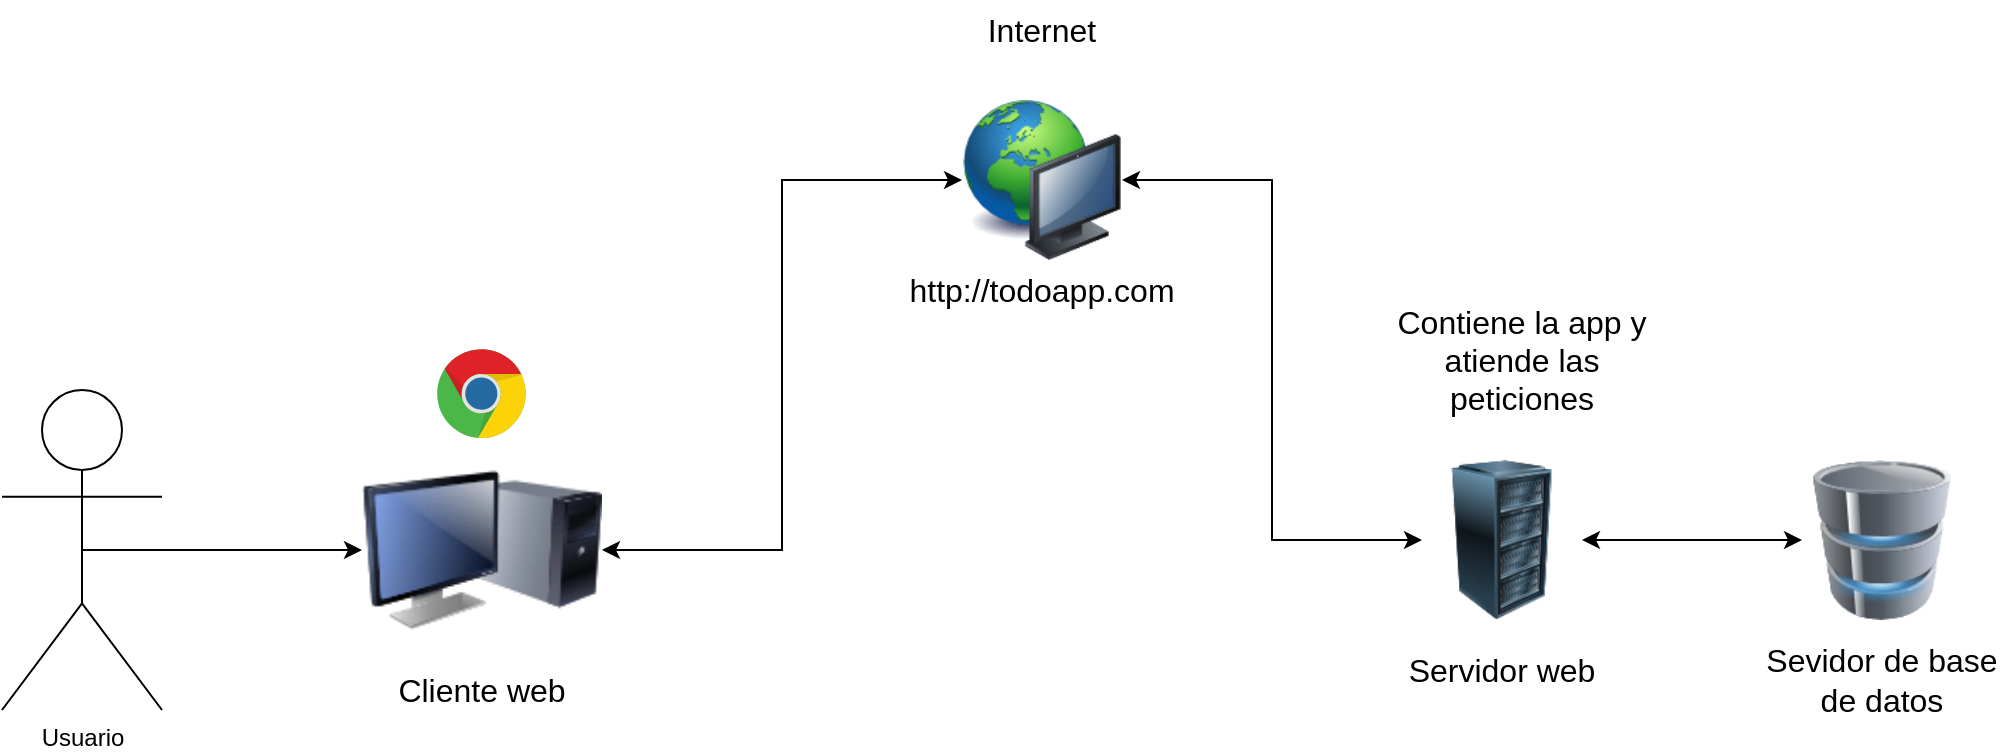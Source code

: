 <mxfile version="24.0.4" type="device" pages="13">
  <diagram name="Arquitectura de aplicación" id="edpBxnh5U2mBhqVqQdcz">
    <mxGraphModel dx="2261" dy="843" grid="1" gridSize="10" guides="1" tooltips="1" connect="1" arrows="1" fold="1" page="1" pageScale="1" pageWidth="827" pageHeight="1169" math="0" shadow="0">
      <root>
        <mxCell id="0" />
        <mxCell id="1" parent="0" />
        <mxCell id="o5IAPhAu8kZDjJb9keDR-9" style="edgeStyle=orthogonalEdgeStyle;rounded=0;orthogonalLoop=1;jettySize=auto;html=1;exitX=0.5;exitY=0.5;exitDx=0;exitDy=0;exitPerimeter=0;entryX=0;entryY=0.5;entryDx=0;entryDy=0;" parent="1" source="o5IAPhAu8kZDjJb9keDR-1" target="o5IAPhAu8kZDjJb9keDR-8" edge="1">
          <mxGeometry relative="1" as="geometry" />
        </mxCell>
        <mxCell id="o5IAPhAu8kZDjJb9keDR-1" value="Usuario" style="shape=umlActor;verticalLabelPosition=bottom;verticalAlign=top;html=1;outlineConnect=0;" parent="1" vertex="1">
          <mxGeometry x="-780" y="295" width="80" height="160" as="geometry" />
        </mxCell>
        <mxCell id="o5IAPhAu8kZDjJb9keDR-6" value="" style="dashed=0;outlineConnect=0;html=1;align=center;labelPosition=center;verticalLabelPosition=bottom;verticalAlign=top;shape=mxgraph.weblogos.chrome" parent="1" vertex="1">
          <mxGeometry x="-562.4" y="274.6" width="44.8" height="45.4" as="geometry" />
        </mxCell>
        <mxCell id="o5IAPhAu8kZDjJb9keDR-11" style="edgeStyle=orthogonalEdgeStyle;rounded=0;orthogonalLoop=1;jettySize=auto;html=1;entryX=0;entryY=0.5;entryDx=0;entryDy=0;startArrow=classic;startFill=1;" parent="1" source="o5IAPhAu8kZDjJb9keDR-8" target="o5IAPhAu8kZDjJb9keDR-10" edge="1">
          <mxGeometry relative="1" as="geometry" />
        </mxCell>
        <mxCell id="o5IAPhAu8kZDjJb9keDR-8" value="" style="image;html=1;image=img/lib/clip_art/computers/Monitor_Tower_128x128.png" parent="1" vertex="1">
          <mxGeometry x="-600" y="320" width="120" height="110" as="geometry" />
        </mxCell>
        <mxCell id="o5IAPhAu8kZDjJb9keDR-10" value="" style="image;html=1;image=img/lib/clip_art/computers/Network_128x128.png" parent="1" vertex="1">
          <mxGeometry x="-300" y="150" width="80" height="80" as="geometry" />
        </mxCell>
        <mxCell id="o5IAPhAu8kZDjJb9keDR-13" style="edgeStyle=orthogonalEdgeStyle;rounded=0;orthogonalLoop=1;jettySize=auto;html=1;exitX=0;exitY=0.5;exitDx=0;exitDy=0;entryX=1;entryY=0.5;entryDx=0;entryDy=0;startArrow=classic;startFill=1;" parent="1" source="o5IAPhAu8kZDjJb9keDR-12" target="o5IAPhAu8kZDjJb9keDR-10" edge="1">
          <mxGeometry relative="1" as="geometry" />
        </mxCell>
        <mxCell id="o5IAPhAu8kZDjJb9keDR-20" style="edgeStyle=orthogonalEdgeStyle;rounded=0;orthogonalLoop=1;jettySize=auto;html=1;startArrow=classic;startFill=1;" parent="1" source="o5IAPhAu8kZDjJb9keDR-12" target="o5IAPhAu8kZDjJb9keDR-22" edge="1">
          <mxGeometry relative="1" as="geometry">
            <mxPoint x="120" y="370.0" as="targetPoint" />
          </mxGeometry>
        </mxCell>
        <mxCell id="o5IAPhAu8kZDjJb9keDR-12" value="" style="image;html=1;image=img/lib/clip_art/computers/Server_Rack_128x128.png" parent="1" vertex="1">
          <mxGeometry x="-70" y="330" width="80" height="80" as="geometry" />
        </mxCell>
        <mxCell id="o5IAPhAu8kZDjJb9keDR-14" value="Servidor web" style="text;html=1;align=center;verticalAlign=middle;whiteSpace=wrap;rounded=0;fontSize=16;" parent="1" vertex="1">
          <mxGeometry x="-90" y="420" width="120" height="30" as="geometry" />
        </mxCell>
        <mxCell id="o5IAPhAu8kZDjJb9keDR-17" value="Internet" style="text;html=1;align=center;verticalAlign=middle;whiteSpace=wrap;rounded=0;fontSize=16;" parent="1" vertex="1">
          <mxGeometry x="-320" y="100" width="120" height="30" as="geometry" />
        </mxCell>
        <mxCell id="o5IAPhAu8kZDjJb9keDR-18" value="Cliente web" style="text;html=1;align=center;verticalAlign=middle;whiteSpace=wrap;rounded=0;fontSize=16;" parent="1" vertex="1">
          <mxGeometry x="-600" y="430" width="120" height="30" as="geometry" />
        </mxCell>
        <mxCell id="o5IAPhAu8kZDjJb9keDR-21" value="Sevidor de base de datos" style="text;html=1;align=center;verticalAlign=middle;whiteSpace=wrap;rounded=0;fontSize=16;" parent="1" vertex="1">
          <mxGeometry x="100" y="425" width="120" height="30" as="geometry" />
        </mxCell>
        <mxCell id="o5IAPhAu8kZDjJb9keDR-22" value="" style="image;html=1;image=img/lib/clip_art/computers/Database_128x128.png" parent="1" vertex="1">
          <mxGeometry x="120" y="330" width="80" height="80" as="geometry" />
        </mxCell>
        <mxCell id="o5IAPhAu8kZDjJb9keDR-23" value="Contiene la app y atiende las peticiones" style="text;html=1;align=center;verticalAlign=middle;whiteSpace=wrap;rounded=0;fontSize=16;" parent="1" vertex="1">
          <mxGeometry x="-90" y="250" width="140" height="60" as="geometry" />
        </mxCell>
        <mxCell id="o5IAPhAu8kZDjJb9keDR-24" value="http://todoapp.com" style="text;html=1;align=center;verticalAlign=middle;whiteSpace=wrap;rounded=0;fontSize=16;" parent="1" vertex="1">
          <mxGeometry x="-330" y="230" width="140" height="30" as="geometry" />
        </mxCell>
      </root>
    </mxGraphModel>
  </diagram>
  <diagram id="yoyZmXsO2ApTZ5SdsAvB" name="Diagrama de componentes - patron arquitectonico">
    <mxGraphModel dx="1434" dy="2012" grid="1" gridSize="10" guides="1" tooltips="1" connect="1" arrows="1" fold="1" page="1" pageScale="1" pageWidth="827" pageHeight="1169" math="0" shadow="0">
      <root>
        <mxCell id="0" />
        <mxCell id="1" parent="0" />
        <mxCell id="ncr0iVlhstE3wihQQLHp-1" value="Capa de presentación" style="shape=folder;fontStyle=1;tabWidth=240;tabHeight=30;tabPosition=left;html=1;boundedLbl=1;labelInHeader=1;container=1;collapsible=0;whiteSpace=wrap;fontSize=20;" parent="1" vertex="1">
          <mxGeometry x="570" y="-1080" width="1010" height="530" as="geometry" />
        </mxCell>
        <mxCell id="ncr0iVlhstE3wihQQLHp-2" value="" style="html=1;strokeColor=none;resizeWidth=1;resizeHeight=1;fillColor=none;part=1;connectable=0;allowArrows=0;deletable=0;whiteSpace=wrap;fontSize=20;" parent="ncr0iVlhstE3wihQQLHp-1" vertex="1">
          <mxGeometry width="1010" height="371.0" relative="1" as="geometry">
            <mxPoint y="30" as="offset" />
          </mxGeometry>
        </mxCell>
        <mxCell id="ncr0iVlhstE3wihQQLHp-3" value="css" style="shape=folder;fontStyle=1;spacingTop=10;tabWidth=40;tabHeight=14;tabPosition=left;html=1;whiteSpace=wrap;fontSize=20;" parent="ncr0iVlhstE3wihQQLHp-1" vertex="1">
          <mxGeometry x="398.147" y="228.639" width="164.305" height="120.449" as="geometry" />
        </mxCell>
        <mxCell id="ncr0iVlhstE3wihQQLHp-4" value="html" style="shape=folder;fontStyle=1;spacingTop=10;tabWidth=40;tabHeight=14;tabPosition=left;html=1;whiteSpace=wrap;fontSize=20;" parent="ncr0iVlhstE3wihQQLHp-1" vertex="1">
          <mxGeometry x="39.997" y="218.237" width="164.305" height="120.449" as="geometry" />
        </mxCell>
        <mxCell id="ncr0iVlhstE3wihQQLHp-5" value="js" style="shape=folder;fontStyle=1;spacingTop=10;tabWidth=40;tabHeight=14;tabPosition=left;html=1;whiteSpace=wrap;fontSize=20;" parent="ncr0iVlhstE3wihQQLHp-1" vertex="1">
          <mxGeometry x="750.002" y="228.634" width="164.305" height="120.449" as="geometry" />
        </mxCell>
        <mxCell id="ncr0iVlhstE3wihQQLHp-6" value="partials" style="shape=folder;fontStyle=1;spacingTop=10;tabWidth=40;tabHeight=14;tabPosition=left;html=1;whiteSpace=wrap;fontSize=20;" parent="ncr0iVlhstE3wihQQLHp-1" vertex="1">
          <mxGeometry x="580.997" y="374.115" width="164.305" height="120.449" as="geometry" />
        </mxCell>
        <mxCell id="ncr0iVlhstE3wihQQLHp-7" value="assets" style="shape=folder;fontStyle=1;spacingTop=10;tabWidth=40;tabHeight=14;tabPosition=left;html=1;whiteSpace=wrap;fontSize=20;" parent="ncr0iVlhstE3wihQQLHp-1" vertex="1">
          <mxGeometry x="209.997" y="384.506" width="164.305" height="120.449" as="geometry" />
        </mxCell>
        <mxCell id="ncr0iVlhstE3wihQQLHp-8" value="views" style="shape=folder;fontStyle=1;spacingTop=10;tabWidth=40;tabHeight=14;tabPosition=left;html=1;whiteSpace=wrap;fontSize=20;" parent="ncr0iVlhstE3wihQQLHp-1" vertex="1">
          <mxGeometry x="398.15" y="31.176" width="150" height="124.706" as="geometry" />
        </mxCell>
        <mxCell id="ncr0iVlhstE3wihQQLHp-9" style="edgeStyle=orthogonalEdgeStyle;rounded=0;orthogonalLoop=1;jettySize=auto;html=1;entryX=0.511;entryY=0.098;entryDx=0;entryDy=0;entryPerimeter=0;dashed=1;strokeWidth=3;exitX=0.5;exitY=1;exitDx=0;exitDy=0;exitPerimeter=0;" parent="ncr0iVlhstE3wihQQLHp-1" source="ncr0iVlhstE3wihQQLHp-8" target="ncr0iVlhstE3wihQQLHp-4" edge="1">
          <mxGeometry relative="1" as="geometry">
            <mxPoint x="-130" y="810.588" as="sourcePoint" />
            <mxPoint x="200" y="810.588" as="targetPoint" />
          </mxGeometry>
        </mxCell>
        <mxCell id="ncr0iVlhstE3wihQQLHp-10" style="edgeStyle=orthogonalEdgeStyle;rounded=0;orthogonalLoop=1;jettySize=auto;html=1;entryX=0.494;entryY=0.131;entryDx=0;entryDy=0;entryPerimeter=0;dashed=1;strokeWidth=3;exitX=0.5;exitY=1;exitDx=0;exitDy=0;exitPerimeter=0;" parent="ncr0iVlhstE3wihQQLHp-1" source="ncr0iVlhstE3wihQQLHp-8" target="ncr0iVlhstE3wihQQLHp-3" edge="1">
          <mxGeometry relative="1" as="geometry">
            <mxPoint x="483" y="166.275" as="sourcePoint" />
            <mxPoint x="134" y="240.059" as="targetPoint" />
          </mxGeometry>
        </mxCell>
        <mxCell id="ncr0iVlhstE3wihQQLHp-11" style="edgeStyle=orthogonalEdgeStyle;rounded=0;orthogonalLoop=1;jettySize=auto;html=1;entryX=0.544;entryY=0.105;entryDx=0;entryDy=0;entryPerimeter=0;dashed=1;strokeWidth=3;exitX=0.5;exitY=1;exitDx=0;exitDy=0;exitPerimeter=0;" parent="ncr0iVlhstE3wihQQLHp-1" source="ncr0iVlhstE3wihQQLHp-8" target="ncr0iVlhstE3wihQQLHp-5" edge="1">
          <mxGeometry relative="1" as="geometry">
            <mxPoint x="493" y="176.667" as="sourcePoint" />
            <mxPoint x="144" y="250.451" as="targetPoint" />
          </mxGeometry>
        </mxCell>
        <mxCell id="ncr0iVlhstE3wihQQLHp-12" style="edgeStyle=orthogonalEdgeStyle;rounded=0;orthogonalLoop=1;jettySize=auto;html=1;entryX=0.525;entryY=0.098;entryDx=0;entryDy=0;entryPerimeter=0;dashed=1;strokeWidth=3;exitX=0.5;exitY=1;exitDx=0;exitDy=0;exitPerimeter=0;" parent="ncr0iVlhstE3wihQQLHp-1" source="ncr0iVlhstE3wihQQLHp-8" target="ncr0iVlhstE3wihQQLHp-7" edge="1">
          <mxGeometry relative="1" as="geometry">
            <mxPoint x="503" y="187.059" as="sourcePoint" />
            <mxPoint x="154" y="260.843" as="targetPoint" />
            <Array as="points">
              <mxPoint x="473" y="218.235" />
              <mxPoint x="296" y="218.235" />
            </Array>
          </mxGeometry>
        </mxCell>
        <mxCell id="ncr0iVlhstE3wihQQLHp-13" style="edgeStyle=orthogonalEdgeStyle;rounded=0;orthogonalLoop=1;jettySize=auto;html=1;entryX=0.552;entryY=0.078;entryDx=0;entryDy=0;entryPerimeter=0;dashed=1;strokeWidth=3;exitX=0.5;exitY=1;exitDx=0;exitDy=0;exitPerimeter=0;" parent="ncr0iVlhstE3wihQQLHp-1" source="ncr0iVlhstE3wihQQLHp-8" target="ncr0iVlhstE3wihQQLHp-6" edge="1">
          <mxGeometry relative="1" as="geometry">
            <mxPoint x="513" y="197.451" as="sourcePoint" />
            <mxPoint x="164" y="271.235" as="targetPoint" />
            <Array as="points">
              <mxPoint x="473" y="218.235" />
              <mxPoint x="672" y="218.235" />
            </Array>
          </mxGeometry>
        </mxCell>
        <mxCell id="ncr0iVlhstE3wihQQLHp-14" value="&lt;font style=&quot;font-size: 20px;&quot;&gt;Capa general (núcleo)&lt;/font&gt;" style="shape=folder;fontStyle=1;tabWidth=240;tabHeight=30;tabPosition=left;html=1;boundedLbl=1;labelInHeader=1;container=1;collapsible=0;whiteSpace=wrap;fontSize=20;" parent="1" vertex="1">
          <mxGeometry x="700" y="130" width="1500" height="630" as="geometry" />
        </mxCell>
        <mxCell id="ncr0iVlhstE3wihQQLHp-15" value="" style="html=1;strokeColor=none;resizeWidth=1;resizeHeight=1;fillColor=none;part=1;connectable=0;allowArrows=0;deletable=0;whiteSpace=wrap;fontSize=20;" parent="ncr0iVlhstE3wihQQLHp-14" vertex="1">
          <mxGeometry width="1500.0" height="441" relative="1" as="geometry">
            <mxPoint y="30" as="offset" />
          </mxGeometry>
        </mxCell>
        <mxCell id="ncr0iVlhstE3wihQQLHp-16" value="core" style="shape=folder;fontStyle=1;spacingTop=10;tabWidth=40;tabHeight=14;tabPosition=left;html=1;whiteSpace=wrap;fontSize=20;" parent="ncr0iVlhstE3wihQQLHp-14" vertex="1">
          <mxGeometry x="620.96" y="75.6" width="166.147" height="111.431" as="geometry" />
        </mxCell>
        <mxCell id="ncr0iVlhstE3wihQQLHp-17" value="config" style="shape=folder;fontStyle=1;spacingTop=10;tabWidth=40;tabHeight=14;tabPosition=left;html=1;whiteSpace=wrap;fontSize=20;" parent="ncr0iVlhstE3wihQQLHp-14" vertex="1">
          <mxGeometry x="40.002" y="299.999" width="166.147" height="111.431" as="geometry" />
        </mxCell>
        <mxCell id="ncr0iVlhstE3wihQQLHp-18" value="database" style="shape=folder;fontStyle=1;spacingTop=10;tabWidth=40;tabHeight=14;tabPosition=left;html=1;whiteSpace=wrap;fontSize=20;" parent="ncr0iVlhstE3wihQQLHp-14" vertex="1">
          <mxGeometry x="180.004" y="433.121" width="166.147" height="111.431" as="geometry" />
        </mxCell>
        <mxCell id="ncr0iVlhstE3wihQQLHp-19" value="security" style="shape=folder;fontStyle=1;spacingTop=10;tabWidth=40;tabHeight=14;tabPosition=left;html=1;whiteSpace=wrap;fontSize=20;" parent="ncr0iVlhstE3wihQQLHp-14" vertex="1">
          <mxGeometry x="660.001" y="470.005" width="166.147" height="111.431" as="geometry" />
        </mxCell>
        <mxCell id="ncr0iVlhstE3wihQQLHp-20" value="helpers" style="shape=folder;fontStyle=1;spacingTop=10;tabWidth=40;tabHeight=14;tabPosition=left;html=1;whiteSpace=wrap;fontSize=20;" parent="ncr0iVlhstE3wihQQLHp-14" vertex="1">
          <mxGeometry x="409.997" y="469.999" width="166.147" height="111.431" as="geometry" />
        </mxCell>
        <mxCell id="ncr0iVlhstE3wihQQLHp-21" value="testing" style="shape=folder;fontStyle=1;spacingTop=10;tabWidth=40;tabHeight=14;tabPosition=left;html=1;whiteSpace=wrap;fontSize=20;" parent="ncr0iVlhstE3wihQQLHp-14" vertex="1">
          <mxGeometry x="910.004" y="460.005" width="166.147" height="111.431" as="geometry" />
        </mxCell>
        <mxCell id="ncr0iVlhstE3wihQQLHp-22" value="utils" style="shape=folder;fontStyle=1;spacingTop=10;tabWidth=40;tabHeight=14;tabPosition=left;html=1;whiteSpace=wrap;fontSize=20;" parent="ncr0iVlhstE3wihQQLHp-14" vertex="1">
          <mxGeometry x="1180.0" y="470.001" width="166.147" height="111.431" as="geometry" />
        </mxCell>
        <mxCell id="ncr0iVlhstE3wihQQLHp-23" value="" style="endArrow=classic;html=1;rounded=0;exitX=0.5;exitY=1;exitDx=0;exitDy=0;exitPerimeter=0;entryX=0.536;entryY=0.121;entryDx=0;entryDy=0;entryPerimeter=0;dashed=1;strokeWidth=3;" parent="ncr0iVlhstE3wihQQLHp-14" source="ncr0iVlhstE3wihQQLHp-16" target="ncr0iVlhstE3wihQQLHp-17" edge="1">
          <mxGeometry width="50" height="50" relative="1" as="geometry">
            <mxPoint x="353.073" y="196.875" as="sourcePoint" />
            <mxPoint x="409.295" y="147.656" as="targetPoint" />
          </mxGeometry>
        </mxCell>
        <mxCell id="ncr0iVlhstE3wihQQLHp-24" value="" style="endArrow=classic;html=1;rounded=0;entryX=0.528;entryY=0.106;entryDx=0;entryDy=0;entryPerimeter=0;dashed=1;strokeWidth=3;" parent="ncr0iVlhstE3wihQQLHp-14" target="ncr0iVlhstE3wihQQLHp-18" edge="1">
          <mxGeometry width="50" height="50" relative="1" as="geometry">
            <mxPoint x="712.894" y="187.031" as="sourcePoint" />
            <mxPoint x="183.283" y="289.406" as="targetPoint" />
          </mxGeometry>
        </mxCell>
        <mxCell id="ncr0iVlhstE3wihQQLHp-25" value="" style="endArrow=classic;html=1;rounded=0;exitX=0.5;exitY=1;exitDx=0;exitDy=0;exitPerimeter=0;entryX=0.5;entryY=0.115;entryDx=0;entryDy=0;entryPerimeter=0;dashed=1;strokeWidth=3;" parent="ncr0iVlhstE3wihQQLHp-14" source="ncr0iVlhstE3wihQQLHp-16" target="ncr0iVlhstE3wihQQLHp-20" edge="1">
          <mxGeometry width="50" height="50" relative="1" as="geometry">
            <mxPoint x="643.178" y="157.5" as="sourcePoint" />
            <mxPoint x="194.528" y="299.25" as="targetPoint" />
          </mxGeometry>
        </mxCell>
        <mxCell id="ncr0iVlhstE3wihQQLHp-26" value="" style="endArrow=classic;html=1;rounded=0;exitX=0.5;exitY=1;exitDx=0;exitDy=0;exitPerimeter=0;entryX=0.56;entryY=0.134;entryDx=0;entryDy=0;entryPerimeter=0;dashed=1;strokeWidth=3;" parent="ncr0iVlhstE3wihQQLHp-14" source="ncr0iVlhstE3wihQQLHp-16" target="ncr0iVlhstE3wihQQLHp-19" edge="1">
          <mxGeometry width="50" height="50" relative="1" as="geometry">
            <mxPoint x="654.423" y="167.344" as="sourcePoint" />
            <mxPoint x="205.772" y="309.094" as="targetPoint" />
          </mxGeometry>
        </mxCell>
        <mxCell id="ncr0iVlhstE3wihQQLHp-27" value="" style="endArrow=classic;html=1;rounded=0;exitX=0.5;exitY=1;exitDx=0;exitDy=0;exitPerimeter=0;entryX=0;entryY=0;entryDx=0;entryDy=14;entryPerimeter=0;dashed=1;strokeWidth=3;" parent="ncr0iVlhstE3wihQQLHp-14" source="ncr0iVlhstE3wihQQLHp-16" target="ncr0iVlhstE3wihQQLHp-21" edge="1">
          <mxGeometry width="50" height="50" relative="1" as="geometry">
            <mxPoint x="665.667" y="177.188" as="sourcePoint" />
            <mxPoint x="217.016" y="318.938" as="targetPoint" />
          </mxGeometry>
        </mxCell>
        <mxCell id="ncr0iVlhstE3wihQQLHp-28" value="" style="endArrow=classic;html=1;rounded=0;exitX=0.572;exitY=0.994;exitDx=0;exitDy=0;exitPerimeter=0;entryX=0;entryY=0;entryDx=0;entryDy=14;entryPerimeter=0;dashed=1;strokeWidth=3;" parent="ncr0iVlhstE3wihQQLHp-14" source="ncr0iVlhstE3wihQQLHp-16" target="ncr0iVlhstE3wihQQLHp-22" edge="1">
          <mxGeometry width="50" height="50" relative="1" as="geometry">
            <mxPoint x="676.912" y="187.031" as="sourcePoint" />
            <mxPoint x="228.261" y="328.781" as="targetPoint" />
          </mxGeometry>
        </mxCell>
        <mxCell id="ncr0iVlhstE3wihQQLHp-29" value="Text" style="edgeLabel;html=1;align=center;verticalAlign=middle;resizable=0;points=[];" parent="ncr0iVlhstE3wihQQLHp-28" vertex="1" connectable="0">
          <mxGeometry x="-0.163" y="3" relative="1" as="geometry">
            <mxPoint as="offset" />
          </mxGeometry>
        </mxCell>
        <mxCell id="ncr0iVlhstE3wihQQLHp-30" value="Text" style="edgeLabel;html=1;align=center;verticalAlign=middle;resizable=0;points=[];" parent="ncr0iVlhstE3wihQQLHp-28" vertex="1" connectable="0">
          <mxGeometry x="0.278" y="4" relative="1" as="geometry">
            <mxPoint x="-1" y="-1" as="offset" />
          </mxGeometry>
        </mxCell>
        <mxCell id="ncr0iVlhstE3wihQQLHp-31" value="router" style="shape=folder;fontStyle=1;spacingTop=10;tabWidth=40;tabHeight=14;tabPosition=left;html=1;whiteSpace=wrap;fontSize=20;" parent="ncr0iVlhstE3wihQQLHp-14" vertex="1">
          <mxGeometry x="1270.005" y="321.685" width="166.147" height="111.431" as="geometry" />
        </mxCell>
        <mxCell id="ncr0iVlhstE3wihQQLHp-32" value="" style="endArrow=classic;html=1;rounded=0;entryX=0;entryY=0;entryDx=0;entryDy=38.358;entryPerimeter=0;dashed=1;strokeWidth=3;exitX=0.576;exitY=1.019;exitDx=0;exitDy=0;exitPerimeter=0;" parent="ncr0iVlhstE3wihQQLHp-14" source="ncr0iVlhstE3wihQQLHp-16" target="ncr0iVlhstE3wihQQLHp-31" edge="1">
          <mxGeometry width="50" height="50" relative="1" as="geometry">
            <mxPoint x="710" y="180" as="sourcePoint" />
            <mxPoint x="1170" y="494" as="targetPoint" />
          </mxGeometry>
        </mxCell>
        <mxCell id="ncr0iVlhstE3wihQQLHp-33" value="Text" style="edgeLabel;html=1;align=center;verticalAlign=middle;resizable=0;points=[];" parent="ncr0iVlhstE3wihQQLHp-32" vertex="1" connectable="0">
          <mxGeometry x="-0.163" y="3" relative="1" as="geometry">
            <mxPoint as="offset" />
          </mxGeometry>
        </mxCell>
        <mxCell id="ncr0iVlhstE3wihQQLHp-34" value="Text" style="edgeLabel;html=1;align=center;verticalAlign=middle;resizable=0;points=[];" parent="ncr0iVlhstE3wihQQLHp-32" vertex="1" connectable="0">
          <mxGeometry x="0.278" y="4" relative="1" as="geometry">
            <mxPoint x="-1" y="-1" as="offset" />
          </mxGeometry>
        </mxCell>
        <mxCell id="ncr0iVlhstE3wihQQLHp-35" value="&lt;font style=&quot;font-size: 20px;&quot;&gt;Capa de control&lt;/font&gt;" style="shape=folder;fontStyle=1;tabWidth=240;tabHeight=30;tabPosition=left;html=1;boundedLbl=1;labelInHeader=1;container=1;collapsible=0;whiteSpace=wrap;fontSize=20;" parent="1" vertex="1">
          <mxGeometry x="780" y="-430" width="590" height="330" as="geometry" />
        </mxCell>
        <mxCell id="ncr0iVlhstE3wihQQLHp-36" value="" style="html=1;strokeColor=none;resizeWidth=1;resizeHeight=1;fillColor=none;part=1;connectable=0;allowArrows=0;deletable=0;whiteSpace=wrap;fontSize=20;" parent="ncr0iVlhstE3wihQQLHp-35" vertex="1">
          <mxGeometry width="590" height="231" relative="1" as="geometry">
            <mxPoint y="30" as="offset" />
          </mxGeometry>
        </mxCell>
        <mxCell id="ncr0iVlhstE3wihQQLHp-37" value="controllers" style="shape=folder;fontStyle=1;spacingTop=10;tabWidth=40;tabHeight=14;tabPosition=left;html=1;whiteSpace=wrap;fontSize=20;" parent="ncr0iVlhstE3wihQQLHp-35" vertex="1">
          <mxGeometry x="200" y="105" width="150" height="120" as="geometry" />
        </mxCell>
        <mxCell id="ncr0iVlhstE3wihQQLHp-38" style="edgeStyle=orthogonalEdgeStyle;rounded=0;orthogonalLoop=1;jettySize=auto;html=1;entryX=0;entryY=0;entryDx=0;entryDy=180;entryPerimeter=0;dashed=1;strokeWidth=3;" parent="1" source="ncr0iVlhstE3wihQQLHp-39" target="ncr0iVlhstE3wihQQLHp-35" edge="1">
          <mxGeometry relative="1" as="geometry" />
        </mxCell>
        <mxCell id="ncr0iVlhstE3wihQQLHp-39" value="usuarios" style="shape=folder;fontStyle=1;spacingTop=10;tabWidth=40;tabHeight=14;tabPosition=left;html=1;whiteSpace=wrap;fontSize=20;" parent="1" vertex="1">
          <mxGeometry x="300" y="-310" width="150" height="120" as="geometry" />
        </mxCell>
        <mxCell id="ncr0iVlhstE3wihQQLHp-40" value="&lt;font style=&quot;font-size: 20px;&quot;&gt;Capa de acceso a datos&lt;/font&gt;" style="shape=folder;fontStyle=1;tabWidth=240;tabHeight=30;tabPosition=left;html=1;boundedLbl=1;labelInHeader=1;container=1;collapsible=0;whiteSpace=wrap;fontSize=20;" parent="1" vertex="1">
          <mxGeometry x="1590" y="-430" width="590" height="330" as="geometry" />
        </mxCell>
        <mxCell id="ncr0iVlhstE3wihQQLHp-41" value="" style="html=1;strokeColor=none;resizeWidth=1;resizeHeight=1;fillColor=none;part=1;connectable=0;allowArrows=0;deletable=0;whiteSpace=wrap;fontSize=20;" parent="ncr0iVlhstE3wihQQLHp-40" vertex="1">
          <mxGeometry width="590" height="231" relative="1" as="geometry">
            <mxPoint y="30" as="offset" />
          </mxGeometry>
        </mxCell>
        <mxCell id="ncr0iVlhstE3wihQQLHp-42" value="models" style="shape=folder;fontStyle=1;spacingTop=10;tabWidth=40;tabHeight=14;tabPosition=left;html=1;whiteSpace=wrap;fontSize=20;" parent="ncr0iVlhstE3wihQQLHp-40" vertex="1">
          <mxGeometry x="200" y="105" width="150" height="120" as="geometry" />
        </mxCell>
        <mxCell id="ncr0iVlhstE3wihQQLHp-43" style="edgeStyle=orthogonalEdgeStyle;rounded=0;orthogonalLoop=1;jettySize=auto;html=1;entryX=0;entryY=0;entryDx=0;entryDy=180;entryPerimeter=0;dashed=1;strokeWidth=3;exitX=0;exitY=0;exitDx=590;exitDy=180;exitPerimeter=0;startArrow=classic;startFill=1;" parent="1" source="ncr0iVlhstE3wihQQLHp-35" target="ncr0iVlhstE3wihQQLHp-40" edge="1">
          <mxGeometry relative="1" as="geometry">
            <mxPoint x="1085" y="-540" as="sourcePoint" />
            <mxPoint x="497" y="-350" as="targetPoint" />
          </mxGeometry>
        </mxCell>
        <mxCell id="ncr0iVlhstE3wihQQLHp-44" style="edgeStyle=orthogonalEdgeStyle;rounded=0;orthogonalLoop=1;jettySize=auto;html=1;entryX=0.528;entryY=0.087;entryDx=0;entryDy=0;entryPerimeter=0;dashed=1;strokeWidth=3;exitX=0.517;exitY=1.001;exitDx=0;exitDy=0;exitPerimeter=0;startArrow=classic;startFill=1;" parent="1" source="ncr0iVlhstE3wihQQLHp-1" target="ncr0iVlhstE3wihQQLHp-35" edge="1">
          <mxGeometry relative="1" as="geometry">
            <mxPoint x="1085" y="-540" as="sourcePoint" />
            <mxPoint x="1087" y="-400" as="targetPoint" />
          </mxGeometry>
        </mxCell>
        <mxCell id="ncr0iVlhstE3wihQQLHp-45" style="edgeStyle=orthogonalEdgeStyle;rounded=0;orthogonalLoop=1;jettySize=auto;html=1;entryX=0.474;entryY=0.044;entryDx=0;entryDy=0;entryPerimeter=0;dashed=1;strokeWidth=3;exitX=0.5;exitY=1;exitDx=0;exitDy=0;exitPerimeter=0;startArrow=classic;startFill=1;" parent="1" source="ncr0iVlhstE3wihQQLHp-35" target="ncr0iVlhstE3wihQQLHp-14" edge="1">
          <mxGeometry relative="1" as="geometry">
            <mxPoint x="1074.5" y="-80" as="sourcePoint" />
            <mxPoint x="1074.5" y="68" as="targetPoint" />
          </mxGeometry>
        </mxCell>
        <mxCell id="ncr0iVlhstE3wihQQLHp-46" style="edgeStyle=orthogonalEdgeStyle;rounded=0;orthogonalLoop=1;jettySize=auto;html=1;entryX=0.517;entryY=0.043;entryDx=0;entryDy=0;entryPerimeter=0;dashed=1;strokeWidth=3;exitX=0.5;exitY=1;exitDx=0;exitDy=0;exitPerimeter=0;startArrow=classic;startFill=1;" parent="1" source="ncr0iVlhstE3wihQQLHp-40" target="ncr0iVlhstE3wihQQLHp-14" edge="1">
          <mxGeometry relative="1" as="geometry">
            <mxPoint x="1930" y="2" as="sourcePoint" />
            <mxPoint x="1930" y="150" as="targetPoint" />
          </mxGeometry>
        </mxCell>
      </root>
    </mxGraphModel>
  </diagram>
  <diagram id="lpNIpzDqMXpyqWs4zat6" name="Flujo1 IngresoApp">
    <mxGraphModel dx="2261" dy="843" grid="1" gridSize="10" guides="1" tooltips="1" connect="1" arrows="1" fold="1" page="1" pageScale="1" pageWidth="827" pageHeight="1169" math="0" shadow="0">
      <root>
        <mxCell id="0" />
        <mxCell id="1" parent="0" />
        <mxCell id="u0Dv3DDgifXZsD3VqA5a-1" value="DIagrma de flujo 1: Ingreso a la app" style="text;html=1;align=center;verticalAlign=middle;whiteSpace=wrap;rounded=0;fontSize=21;" parent="1" vertex="1">
          <mxGeometry x="280" y="10" width="240" height="110" as="geometry" />
        </mxCell>
        <mxCell id="u0Dv3DDgifXZsD3VqA5a-4" value="" style="edgeStyle=orthogonalEdgeStyle;rounded=0;orthogonalLoop=1;jettySize=auto;html=1;" parent="1" source="u0Dv3DDgifXZsD3VqA5a-2" target="u0Dv3DDgifXZsD3VqA5a-3" edge="1">
          <mxGeometry relative="1" as="geometry" />
        </mxCell>
        <mxCell id="u0Dv3DDgifXZsD3VqA5a-2" value="&lt;font style=&quot;font-size: 16px;&quot;&gt;Inicio&lt;/font&gt;" style="ellipse;whiteSpace=wrap;html=1;fontSize=16;" parent="1" vertex="1">
          <mxGeometry x="340" y="140" width="120" height="80" as="geometry" />
        </mxCell>
        <mxCell id="u0Dv3DDgifXZsD3VqA5a-10" value="" style="edgeStyle=orthogonalEdgeStyle;rounded=0;orthogonalLoop=1;jettySize=auto;html=1;" parent="1" source="u0Dv3DDgifXZsD3VqA5a-3" target="u0Dv3DDgifXZsD3VqA5a-9" edge="1">
          <mxGeometry relative="1" as="geometry" />
        </mxCell>
        <mxCell id="u0Dv3DDgifXZsD3VqA5a-3" value="Ingresar a la app web vía URL" style="whiteSpace=wrap;html=1;fontSize=16;" parent="1" vertex="1">
          <mxGeometry x="330" y="310" width="140" height="80" as="geometry" />
        </mxCell>
        <mxCell id="u0Dv3DDgifXZsD3VqA5a-16" value="" style="edgeStyle=orthogonalEdgeStyle;rounded=0;orthogonalLoop=1;jettySize=auto;html=1;" parent="1" source="u0Dv3DDgifXZsD3VqA5a-7" target="u0Dv3DDgifXZsD3VqA5a-15" edge="1">
          <mxGeometry relative="1" as="geometry" />
        </mxCell>
        <mxCell id="u0Dv3DDgifXZsD3VqA5a-7" value="Ingresar datos de cliente (correo y contraseña)" style="shape=parallelogram;perimeter=parallelogramPerimeter;whiteSpace=wrap;html=1;fixedSize=1;fontSize=14;" parent="1" vertex="1">
          <mxGeometry x="305" y="610" width="190" height="100" as="geometry" />
        </mxCell>
        <mxCell id="_R5Ny8mMxgtu77oXzKyJ-2" value="" style="edgeStyle=orthogonalEdgeStyle;rounded=0;orthogonalLoop=1;jettySize=auto;html=1;" parent="1" source="u0Dv3DDgifXZsD3VqA5a-9" target="_R5Ny8mMxgtu77oXzKyJ-1" edge="1">
          <mxGeometry relative="1" as="geometry" />
        </mxCell>
        <mxCell id="u0Dv3DDgifXZsD3VqA5a-9" value="Ver vista de inicio de sesión" style="whiteSpace=wrap;html=1;fontSize=16;" parent="1" vertex="1">
          <mxGeometry x="340" y="460" width="120" height="60" as="geometry" />
        </mxCell>
        <mxCell id="u0Dv3DDgifXZsD3VqA5a-18" value="" style="edgeStyle=orthogonalEdgeStyle;rounded=0;orthogonalLoop=1;jettySize=auto;html=1;" parent="1" source="u0Dv3DDgifXZsD3VqA5a-15" target="u0Dv3DDgifXZsD3VqA5a-17" edge="1">
          <mxGeometry relative="1" as="geometry" />
        </mxCell>
        <mxCell id="u0Dv3DDgifXZsD3VqA5a-15" value="Capturar datos y consultar en servidor" style="whiteSpace=wrap;html=1;fontSize=14;" parent="1" vertex="1">
          <mxGeometry x="340" y="810" width="120" height="60" as="geometry" />
        </mxCell>
        <mxCell id="u0Dv3DDgifXZsD3VqA5a-20" value="" style="edgeStyle=orthogonalEdgeStyle;rounded=0;orthogonalLoop=1;jettySize=auto;html=1;" parent="1" source="u0Dv3DDgifXZsD3VqA5a-17" target="u0Dv3DDgifXZsD3VqA5a-19" edge="1">
          <mxGeometry relative="1" as="geometry" />
        </mxCell>
        <mxCell id="u0Dv3DDgifXZsD3VqA5a-27" value="" style="edgeStyle=orthogonalEdgeStyle;rounded=0;orthogonalLoop=1;jettySize=auto;html=1;" parent="1" source="u0Dv3DDgifXZsD3VqA5a-17" target="u0Dv3DDgifXZsD3VqA5a-26" edge="1">
          <mxGeometry relative="1" as="geometry" />
        </mxCell>
        <mxCell id="u0Dv3DDgifXZsD3VqA5a-17" value="¿Credenciales corretas?" style="rhombus;whiteSpace=wrap;html=1;fontSize=14;" parent="1" vertex="1">
          <mxGeometry x="340" y="950" width="120" height="100" as="geometry" />
        </mxCell>
        <mxCell id="u0Dv3DDgifXZsD3VqA5a-48" value="" style="edgeStyle=orthogonalEdgeStyle;rounded=0;orthogonalLoop=1;jettySize=auto;html=1;" parent="1" source="u0Dv3DDgifXZsD3VqA5a-19" target="u0Dv3DDgifXZsD3VqA5a-47" edge="1">
          <mxGeometry relative="1" as="geometry" />
        </mxCell>
        <mxCell id="u0Dv3DDgifXZsD3VqA5a-19" value="Iniciar sesión" style="whiteSpace=wrap;html=1;fontSize=14;" parent="1" vertex="1">
          <mxGeometry x="550" y="970" width="120" height="60" as="geometry" />
        </mxCell>
        <mxCell id="u0Dv3DDgifXZsD3VqA5a-21" value="Si" style="text;html=1;align=center;verticalAlign=middle;whiteSpace=wrap;rounded=0;fontSize=16;" parent="1" vertex="1">
          <mxGeometry x="450" y="950" width="60" height="30" as="geometry" />
        </mxCell>
        <mxCell id="u0Dv3DDgifXZsD3VqA5a-23" value="No" style="text;html=1;align=center;verticalAlign=middle;whiteSpace=wrap;rounded=0;fontSize=16;" parent="1" vertex="1">
          <mxGeometry x="280" y="950" width="60" height="30" as="geometry" />
        </mxCell>
        <mxCell id="u0Dv3DDgifXZsD3VqA5a-32" value="" style="edgeStyle=orthogonalEdgeStyle;rounded=0;orthogonalLoop=1;jettySize=auto;html=1;" parent="1" source="u0Dv3DDgifXZsD3VqA5a-26" target="u0Dv3DDgifXZsD3VqA5a-31" edge="1">
          <mxGeometry relative="1" as="geometry" />
        </mxCell>
        <mxCell id="u0Dv3DDgifXZsD3VqA5a-26" value="Mostrar mensaje de error" style="whiteSpace=wrap;html=1;fontSize=14;" parent="1" vertex="1">
          <mxGeometry x="110" y="970" width="120" height="60" as="geometry" />
        </mxCell>
        <mxCell id="u0Dv3DDgifXZsD3VqA5a-38" value="" style="edgeStyle=orthogonalEdgeStyle;rounded=0;orthogonalLoop=1;jettySize=auto;html=1;" parent="1" source="u0Dv3DDgifXZsD3VqA5a-31" target="u0Dv3DDgifXZsD3VqA5a-37" edge="1">
          <mxGeometry relative="1" as="geometry" />
        </mxCell>
        <mxCell id="u0Dv3DDgifXZsD3VqA5a-31" value="¿Usuario quiere intentar otra vez?" style="rhombus;whiteSpace=wrap;html=1;fontSize=14;" parent="1" vertex="1">
          <mxGeometry x="95" y="680" width="150" height="140" as="geometry" />
        </mxCell>
        <mxCell id="u0Dv3DDgifXZsD3VqA5a-33" style="edgeStyle=orthogonalEdgeStyle;rounded=0;orthogonalLoop=1;jettySize=auto;html=1;entryX=0;entryY=0.5;entryDx=0;entryDy=0;" parent="1" source="u0Dv3DDgifXZsD3VqA5a-31" target="u0Dv3DDgifXZsD3VqA5a-9" edge="1">
          <mxGeometry relative="1" as="geometry" />
        </mxCell>
        <mxCell id="u0Dv3DDgifXZsD3VqA5a-34" value="Si" style="text;html=1;align=center;verticalAlign=middle;whiteSpace=wrap;rounded=0;fontSize=16;" parent="1" vertex="1">
          <mxGeometry x="220" y="770" width="60" height="30" as="geometry" />
        </mxCell>
        <mxCell id="u0Dv3DDgifXZsD3VqA5a-41" value="" style="edgeStyle=orthogonalEdgeStyle;rounded=0;orthogonalLoop=1;jettySize=auto;html=1;" parent="1" source="u0Dv3DDgifXZsD3VqA5a-37" target="u0Dv3DDgifXZsD3VqA5a-40" edge="1">
          <mxGeometry relative="1" as="geometry" />
        </mxCell>
        <mxCell id="u0Dv3DDgifXZsD3VqA5a-43" value="" style="edgeStyle=orthogonalEdgeStyle;rounded=0;orthogonalLoop=1;jettySize=auto;html=1;" parent="1" source="u0Dv3DDgifXZsD3VqA5a-37" target="u0Dv3DDgifXZsD3VqA5a-42" edge="1">
          <mxGeometry relative="1" as="geometry" />
        </mxCell>
        <mxCell id="u0Dv3DDgifXZsD3VqA5a-37" value="¿Usuario requiere nueva clave?" style="rhombus;whiteSpace=wrap;html=1;fontSize=14;" parent="1" vertex="1">
          <mxGeometry x="-200" y="680" width="150" height="140" as="geometry" />
        </mxCell>
        <mxCell id="u0Dv3DDgifXZsD3VqA5a-39" value="Si" style="text;html=1;align=center;verticalAlign=middle;whiteSpace=wrap;rounded=0;fontSize=16;" parent="1" vertex="1">
          <mxGeometry x="-250" y="690" width="60" height="30" as="geometry" />
        </mxCell>
        <mxCell id="u0Dv3DDgifXZsD3VqA5a-46" style="edgeStyle=orthogonalEdgeStyle;rounded=0;orthogonalLoop=1;jettySize=auto;html=1;entryX=0.5;entryY=0;entryDx=0;entryDy=0;exitX=0.5;exitY=1;exitDx=0;exitDy=0;" parent="1" source="u0Dv3DDgifXZsD3VqA5a-40" target="u0Dv3DDgifXZsD3VqA5a-42" edge="1">
          <mxGeometry relative="1" as="geometry" />
        </mxCell>
        <mxCell id="u0Dv3DDgifXZsD3VqA5a-40" value="Enviar correo a administración" style="whiteSpace=wrap;html=1;fontSize=14;" parent="1" vertex="1">
          <mxGeometry x="-415" y="720" width="120" height="60" as="geometry" />
        </mxCell>
        <mxCell id="u0Dv3DDgifXZsD3VqA5a-42" value="FIN" style="ellipse;whiteSpace=wrap;html=1;fontSize=14;" parent="1" vertex="1">
          <mxGeometry x="-165" y="970" width="80" height="80" as="geometry" />
        </mxCell>
        <mxCell id="u0Dv3DDgifXZsD3VqA5a-44" value="No" style="text;html=1;align=center;verticalAlign=middle;whiteSpace=wrap;rounded=0;fontSize=16;" parent="1" vertex="1">
          <mxGeometry x="40" y="760" width="60" height="30" as="geometry" />
        </mxCell>
        <mxCell id="u0Dv3DDgifXZsD3VqA5a-45" value="No" style="text;html=1;align=center;verticalAlign=middle;whiteSpace=wrap;rounded=0;fontSize=16;" parent="1" vertex="1">
          <mxGeometry x="-110" y="800" width="60" height="30" as="geometry" />
        </mxCell>
        <mxCell id="u0Dv3DDgifXZsD3VqA5a-47" value="FIN" style="ellipse;whiteSpace=wrap;html=1;fontSize=14;" parent="1" vertex="1">
          <mxGeometry x="740" y="960" width="80" height="80" as="geometry" />
        </mxCell>
        <mxCell id="_R5Ny8mMxgtu77oXzKyJ-3" style="edgeStyle=orthogonalEdgeStyle;rounded=0;orthogonalLoop=1;jettySize=auto;html=1;exitX=0.5;exitY=1;exitDx=0;exitDy=0;" parent="1" source="_R5Ny8mMxgtu77oXzKyJ-1" edge="1">
          <mxGeometry relative="1" as="geometry">
            <mxPoint x="400" y="610" as="targetPoint" />
          </mxGeometry>
        </mxCell>
        <mxCell id="_R5Ny8mMxgtu77oXzKyJ-6" value="" style="edgeStyle=orthogonalEdgeStyle;rounded=0;orthogonalLoop=1;jettySize=auto;html=1;" parent="1" source="_R5Ny8mMxgtu77oXzKyJ-1" target="_R5Ny8mMxgtu77oXzKyJ-5" edge="1">
          <mxGeometry relative="1" as="geometry" />
        </mxCell>
        <mxCell id="_R5Ny8mMxgtu77oXzKyJ-1" value="¿Tiene usuario registrado?" style="rhombus;whiteSpace=wrap;html=1;fontSize=16;" parent="1" vertex="1">
          <mxGeometry x="550" y="390" width="140" height="115" as="geometry" />
        </mxCell>
        <mxCell id="_R5Ny8mMxgtu77oXzKyJ-4" value="Si" style="text;html=1;align=center;verticalAlign=middle;whiteSpace=wrap;rounded=0;fontSize=16;" parent="1" vertex="1">
          <mxGeometry x="495" y="520" width="60" height="30" as="geometry" />
        </mxCell>
        <mxCell id="_R5Ny8mMxgtu77oXzKyJ-8" style="edgeStyle=orthogonalEdgeStyle;rounded=0;orthogonalLoop=1;jettySize=auto;html=1;entryX=0.5;entryY=0;entryDx=0;entryDy=0;" parent="1" source="_R5Ny8mMxgtu77oXzKyJ-5" target="u0Dv3DDgifXZsD3VqA5a-47" edge="1">
          <mxGeometry relative="1" as="geometry" />
        </mxCell>
        <mxCell id="_R5Ny8mMxgtu77oXzKyJ-5" value="Ingresar en modo invitado" style="whiteSpace=wrap;html=1;fontSize=16;" parent="1" vertex="1">
          <mxGeometry x="650" y="610" width="120" height="60" as="geometry" />
        </mxCell>
        <mxCell id="_R5Ny8mMxgtu77oXzKyJ-7" value="No" style="text;html=1;align=center;verticalAlign=middle;whiteSpace=wrap;rounded=0;fontSize=16;" parent="1" vertex="1">
          <mxGeometry x="660" y="520" width="60" height="30" as="geometry" />
        </mxCell>
      </root>
    </mxGraphModel>
  </diagram>
  <diagram id="j5eMPp48_2k-D4TyWAAm" name="Flujo2 UsoAppLogueado">
    <mxGraphModel dx="3695" dy="1686" grid="1" gridSize="10" guides="1" tooltips="1" connect="1" arrows="1" fold="1" page="1" pageScale="1" pageWidth="827" pageHeight="1169" math="0" shadow="0">
      <root>
        <mxCell id="0" />
        <mxCell id="1" parent="0" />
        <mxCell id="ZosKxnQYwXVANG0dEVQ--1" value="DIagrma de flujo 2: Uso de la app usuario logueado" style="text;html=1;align=center;verticalAlign=middle;whiteSpace=wrap;rounded=0;fontSize=21;" parent="1" vertex="1">
          <mxGeometry x="569" y="50" width="240" height="110" as="geometry" />
        </mxCell>
        <mxCell id="wQlnpTfsX-nUPmTyjLUn-3" value="" style="edgeStyle=orthogonalEdgeStyle;rounded=0;orthogonalLoop=1;jettySize=auto;html=1;" parent="1" source="wQlnpTfsX-nUPmTyjLUn-1" target="wQlnpTfsX-nUPmTyjLUn-2" edge="1">
          <mxGeometry relative="1" as="geometry" />
        </mxCell>
        <mxCell id="wQlnpTfsX-nUPmTyjLUn-1" value="&lt;font style=&quot;font-size: 16px;&quot;&gt;Inicio&lt;/font&gt;" style="ellipse;whiteSpace=wrap;html=1;fontSize=16;" parent="1" vertex="1">
          <mxGeometry x="633" y="160" width="120" height="80" as="geometry" />
        </mxCell>
        <mxCell id="wQlnpTfsX-nUPmTyjLUn-5" value="" style="edgeStyle=orthogonalEdgeStyle;rounded=0;orthogonalLoop=1;jettySize=auto;html=1;" parent="1" source="wQlnpTfsX-nUPmTyjLUn-2" target="wQlnpTfsX-nUPmTyjLUn-4" edge="1">
          <mxGeometry relative="1" as="geometry" />
        </mxCell>
        <mxCell id="wQlnpTfsX-nUPmTyjLUn-2" value="Ver pantalla de bienvenida" style="whiteSpace=wrap;html=1;fontSize=16;" parent="1" vertex="1">
          <mxGeometry x="633" y="330" width="120" height="60" as="geometry" />
        </mxCell>
        <mxCell id="wQlnpTfsX-nUPmTyjLUn-7" value="" style="edgeStyle=orthogonalEdgeStyle;rounded=0;orthogonalLoop=1;jettySize=auto;html=1;" parent="1" source="wQlnpTfsX-nUPmTyjLUn-4" target="wQlnpTfsX-nUPmTyjLUn-6" edge="1">
          <mxGeometry relative="1" as="geometry" />
        </mxCell>
        <mxCell id="wQlnpTfsX-nUPmTyjLUn-4" value="Seleccionar acción a realizar" style="whiteSpace=wrap;html=1;fontSize=16;" parent="1" vertex="1">
          <mxGeometry x="633" y="470" width="120" height="60" as="geometry" />
        </mxCell>
        <mxCell id="wQlnpTfsX-nUPmTyjLUn-9" value="" style="edgeStyle=orthogonalEdgeStyle;rounded=0;orthogonalLoop=1;jettySize=auto;html=1;" parent="1" source="wQlnpTfsX-nUPmTyjLUn-6" target="wQlnpTfsX-nUPmTyjLUn-8" edge="1">
          <mxGeometry relative="1" as="geometry" />
        </mxCell>
        <mxCell id="924srWe_LuzWbUjyJqwg-3" value="" style="edgeStyle=orthogonalEdgeStyle;rounded=0;orthogonalLoop=1;jettySize=auto;html=1;" parent="1" source="wQlnpTfsX-nUPmTyjLUn-6" target="924srWe_LuzWbUjyJqwg-2" edge="1">
          <mxGeometry relative="1" as="geometry" />
        </mxCell>
        <mxCell id="wQlnpTfsX-nUPmTyjLUn-6" value="¿Quiere consultar sus tareas registradas?" style="rhombus;whiteSpace=wrap;html=1;fontSize=16;" parent="1" vertex="1">
          <mxGeometry x="601" y="620" width="184" height="180" as="geometry" />
        </mxCell>
        <mxCell id="wQlnpTfsX-nUPmTyjLUn-11" value="" style="edgeStyle=orthogonalEdgeStyle;rounded=0;orthogonalLoop=1;jettySize=auto;html=1;" parent="1" source="wQlnpTfsX-nUPmTyjLUn-8" target="wQlnpTfsX-nUPmTyjLUn-10" edge="1">
          <mxGeometry relative="1" as="geometry" />
        </mxCell>
        <mxCell id="wQlnpTfsX-nUPmTyjLUn-8" value="Ver pantalla de bienvenida" style="whiteSpace=wrap;html=1;fontSize=16;" parent="1" vertex="1">
          <mxGeometry x="633" y="900" width="120" height="60" as="geometry" />
        </mxCell>
        <mxCell id="wQlnpTfsX-nUPmTyjLUn-10" value="Fin" style="ellipse;whiteSpace=wrap;html=1;fontSize=16;" parent="1" vertex="1">
          <mxGeometry x="653" y="1030" width="80" height="80" as="geometry" />
        </mxCell>
        <mxCell id="t9n2thBmrgXuYw1QMTje-1" value="Si" style="text;html=1;align=center;verticalAlign=middle;whiteSpace=wrap;rounded=0;fontSize=16;" parent="1" vertex="1">
          <mxGeometry x="693" y="800" width="60" height="30" as="geometry" />
        </mxCell>
        <mxCell id="924srWe_LuzWbUjyJqwg-1" value="No" style="text;html=1;align=center;verticalAlign=middle;whiteSpace=wrap;rounded=0;fontSize=16;" parent="1" vertex="1">
          <mxGeometry x="541" y="650" width="60" height="30" as="geometry" />
        </mxCell>
        <mxCell id="924srWe_LuzWbUjyJqwg-7" value="" style="edgeStyle=orthogonalEdgeStyle;rounded=0;orthogonalLoop=1;jettySize=auto;html=1;" parent="1" source="924srWe_LuzWbUjyJqwg-2" target="924srWe_LuzWbUjyJqwg-6" edge="1">
          <mxGeometry relative="1" as="geometry" />
        </mxCell>
        <mxCell id="924srWe_LuzWbUjyJqwg-12" value="" style="edgeStyle=orthogonalEdgeStyle;rounded=0;orthogonalLoop=1;jettySize=auto;html=1;" parent="1" source="924srWe_LuzWbUjyJqwg-2" target="924srWe_LuzWbUjyJqwg-11" edge="1">
          <mxGeometry relative="1" as="geometry" />
        </mxCell>
        <mxCell id="924srWe_LuzWbUjyJqwg-2" value="¿Quiere crear una tarea?" style="rhombus;whiteSpace=wrap;html=1;fontSize=16;" parent="1" vertex="1">
          <mxGeometry x="309" y="620" width="212" height="180" as="geometry" />
        </mxCell>
        <mxCell id="924srWe_LuzWbUjyJqwg-9" value="" style="edgeStyle=orthogonalEdgeStyle;rounded=0;orthogonalLoop=1;jettySize=auto;html=1;" parent="1" source="924srWe_LuzWbUjyJqwg-6" target="924srWe_LuzWbUjyJqwg-8" edge="1">
          <mxGeometry relative="1" as="geometry" />
        </mxCell>
        <mxCell id="924srWe_LuzWbUjyJqwg-6" value="Seleccionar botón de crear tarea" style="whiteSpace=wrap;html=1;fontSize=16;" parent="1" vertex="1">
          <mxGeometry x="355" y="900" width="120" height="60" as="geometry" />
        </mxCell>
        <mxCell id="924srWe_LuzWbUjyJqwg-10" style="edgeStyle=orthogonalEdgeStyle;rounded=0;orthogonalLoop=1;jettySize=auto;html=1;entryX=0;entryY=0.5;entryDx=0;entryDy=0;" parent="1" source="924srWe_LuzWbUjyJqwg-8" target="wQlnpTfsX-nUPmTyjLUn-10" edge="1">
          <mxGeometry relative="1" as="geometry" />
        </mxCell>
        <mxCell id="924srWe_LuzWbUjyJqwg-8" value="Crear tarea" style="whiteSpace=wrap;html=1;fontSize=16;" parent="1" vertex="1">
          <mxGeometry x="355" y="1040" width="120" height="60" as="geometry" />
        </mxCell>
        <mxCell id="924srWe_LuzWbUjyJqwg-15" value="" style="edgeStyle=orthogonalEdgeStyle;rounded=0;orthogonalLoop=1;jettySize=auto;html=1;" parent="1" source="924srWe_LuzWbUjyJqwg-11" target="924srWe_LuzWbUjyJqwg-14" edge="1">
          <mxGeometry relative="1" as="geometry" />
        </mxCell>
        <mxCell id="924srWe_LuzWbUjyJqwg-22" value="" style="edgeStyle=orthogonalEdgeStyle;rounded=0;orthogonalLoop=1;jettySize=auto;html=1;" parent="1" source="924srWe_LuzWbUjyJqwg-11" target="924srWe_LuzWbUjyJqwg-21" edge="1">
          <mxGeometry relative="1" as="geometry" />
        </mxCell>
        <mxCell id="924srWe_LuzWbUjyJqwg-11" value="¿Quiere actualizar una tarea?" style="rhombus;whiteSpace=wrap;html=1;fontSize=16;" parent="1" vertex="1">
          <mxGeometry x="17" y="620" width="212" height="180" as="geometry" />
        </mxCell>
        <mxCell id="924srWe_LuzWbUjyJqwg-17" value="" style="edgeStyle=orthogonalEdgeStyle;rounded=0;orthogonalLoop=1;jettySize=auto;html=1;" parent="1" source="924srWe_LuzWbUjyJqwg-14" target="924srWe_LuzWbUjyJqwg-16" edge="1">
          <mxGeometry relative="1" as="geometry" />
        </mxCell>
        <mxCell id="924srWe_LuzWbUjyJqwg-14" value="Seleccionar botón de actulizar sobre la tarea seleccionada" style="whiteSpace=wrap;html=1;fontSize=16;" parent="1" vertex="1">
          <mxGeometry x="20.25" y="870" width="205.5" height="90" as="geometry" />
        </mxCell>
        <mxCell id="924srWe_LuzWbUjyJqwg-18" style="edgeStyle=orthogonalEdgeStyle;rounded=0;orthogonalLoop=1;jettySize=auto;html=1;entryX=0.5;entryY=1;entryDx=0;entryDy=0;exitX=0.5;exitY=1;exitDx=0;exitDy=0;" parent="1" source="924srWe_LuzWbUjyJqwg-16" target="wQlnpTfsX-nUPmTyjLUn-10" edge="1">
          <mxGeometry relative="1" as="geometry" />
        </mxCell>
        <mxCell id="924srWe_LuzWbUjyJqwg-16" value="Actualizar datos de tarea" style="whiteSpace=wrap;html=1;fontSize=16;" parent="1" vertex="1">
          <mxGeometry x="63" y="1055" width="120" height="60" as="geometry" />
        </mxCell>
        <mxCell id="924srWe_LuzWbUjyJqwg-19" value="Si" style="text;html=1;align=center;verticalAlign=middle;whiteSpace=wrap;rounded=0;fontSize=16;" parent="1" vertex="1">
          <mxGeometry x="420" y="790" width="60" height="30" as="geometry" />
        </mxCell>
        <mxCell id="924srWe_LuzWbUjyJqwg-20" value="No" style="text;html=1;align=center;verticalAlign=middle;whiteSpace=wrap;rounded=0;fontSize=16;" parent="1" vertex="1">
          <mxGeometry x="240" y="650" width="60" height="30" as="geometry" />
        </mxCell>
        <mxCell id="924srWe_LuzWbUjyJqwg-24" value="" style="edgeStyle=orthogonalEdgeStyle;rounded=0;orthogonalLoop=1;jettySize=auto;html=1;" parent="1" source="924srWe_LuzWbUjyJqwg-21" target="924srWe_LuzWbUjyJqwg-23" edge="1">
          <mxGeometry relative="1" as="geometry" />
        </mxCell>
        <mxCell id="924srWe_LuzWbUjyJqwg-21" value="¿Quiere eliminar una tarea?" style="rhombus;whiteSpace=wrap;html=1;fontSize=16;" parent="1" vertex="1">
          <mxGeometry x="-275" y="620" width="212" height="180" as="geometry" />
        </mxCell>
        <mxCell id="924srWe_LuzWbUjyJqwg-26" value="" style="edgeStyle=orthogonalEdgeStyle;rounded=0;orthogonalLoop=1;jettySize=auto;html=1;" parent="1" source="924srWe_LuzWbUjyJqwg-23" target="924srWe_LuzWbUjyJqwg-25" edge="1">
          <mxGeometry relative="1" as="geometry" />
        </mxCell>
        <mxCell id="924srWe_LuzWbUjyJqwg-23" value="Seleccionar botón de eliminar sobre la tarea seleccionada" style="whiteSpace=wrap;html=1;fontSize=16;" parent="1" vertex="1">
          <mxGeometry x="-263.5" y="882.5" width="189" height="65" as="geometry" />
        </mxCell>
        <mxCell id="924srWe_LuzWbUjyJqwg-28" value="" style="edgeStyle=orthogonalEdgeStyle;rounded=0;orthogonalLoop=1;jettySize=auto;html=1;" parent="1" source="924srWe_LuzWbUjyJqwg-25" target="924srWe_LuzWbUjyJqwg-27" edge="1">
          <mxGeometry relative="1" as="geometry" />
        </mxCell>
        <mxCell id="924srWe_LuzWbUjyJqwg-25" value="Confirmar eliminación" style="whiteSpace=wrap;html=1;fontSize=16;" parent="1" vertex="1">
          <mxGeometry x="-229" y="1030" width="120" height="60" as="geometry" />
        </mxCell>
        <mxCell id="924srWe_LuzWbUjyJqwg-30" value="" style="edgeStyle=orthogonalEdgeStyle;rounded=0;orthogonalLoop=1;jettySize=auto;html=1;" parent="1" source="924srWe_LuzWbUjyJqwg-27" target="924srWe_LuzWbUjyJqwg-29" edge="1">
          <mxGeometry relative="1" as="geometry" />
        </mxCell>
        <mxCell id="924srWe_LuzWbUjyJqwg-35" value="" style="edgeStyle=orthogonalEdgeStyle;rounded=0;orthogonalLoop=1;jettySize=auto;html=1;" parent="1" source="924srWe_LuzWbUjyJqwg-27" target="924srWe_LuzWbUjyJqwg-34" edge="1">
          <mxGeometry relative="1" as="geometry" />
        </mxCell>
        <mxCell id="924srWe_LuzWbUjyJqwg-27" value="¿Selecciona eliminar?" style="rhombus;whiteSpace=wrap;html=1;fontSize=16;" parent="1" vertex="1">
          <mxGeometry x="-228" y="1160" width="119" height="100" as="geometry" />
        </mxCell>
        <mxCell id="924srWe_LuzWbUjyJqwg-37" style="edgeStyle=orthogonalEdgeStyle;rounded=0;orthogonalLoop=1;jettySize=auto;html=1;entryX=0.5;entryY=1;entryDx=0;entryDy=0;" parent="1" source="924srWe_LuzWbUjyJqwg-29" target="wQlnpTfsX-nUPmTyjLUn-10" edge="1">
          <mxGeometry relative="1" as="geometry" />
        </mxCell>
        <mxCell id="924srWe_LuzWbUjyJqwg-29" value="Eliminar tarea" style="whiteSpace=wrap;html=1;fontSize=16;" parent="1" vertex="1">
          <mxGeometry x="-50" y="1180" width="120" height="60" as="geometry" />
        </mxCell>
        <mxCell id="924srWe_LuzWbUjyJqwg-36" style="edgeStyle=orthogonalEdgeStyle;rounded=0;orthogonalLoop=1;jettySize=auto;html=1;" parent="1" source="924srWe_LuzWbUjyJqwg-34" target="wQlnpTfsX-nUPmTyjLUn-10" edge="1">
          <mxGeometry relative="1" as="geometry" />
        </mxCell>
        <mxCell id="924srWe_LuzWbUjyJqwg-34" value="Cancelar eliminación" style="whiteSpace=wrap;html=1;fontSize=16;" parent="1" vertex="1">
          <mxGeometry x="-229" y="1320" width="120" height="60" as="geometry" />
        </mxCell>
        <mxCell id="924srWe_LuzWbUjyJqwg-38" value="Si" style="text;html=1;align=center;verticalAlign=middle;whiteSpace=wrap;rounded=0;fontSize=16;" parent="1" vertex="1">
          <mxGeometry x="150" y="780" width="60" height="30" as="geometry" />
        </mxCell>
        <mxCell id="924srWe_LuzWbUjyJqwg-39" value="No" style="text;html=1;align=center;verticalAlign=middle;whiteSpace=wrap;rounded=0;fontSize=16;" parent="1" vertex="1">
          <mxGeometry x="-43" y="640" width="60" height="30" as="geometry" />
        </mxCell>
        <mxCell id="924srWe_LuzWbUjyJqwg-41" value="Si" style="text;html=1;align=center;verticalAlign=middle;whiteSpace=wrap;rounded=0;fontSize=16;" parent="1" vertex="1">
          <mxGeometry x="-134.5" y="770" width="60" height="30" as="geometry" />
        </mxCell>
        <mxCell id="924srWe_LuzWbUjyJqwg-42" value="Si" style="text;html=1;align=center;verticalAlign=middle;whiteSpace=wrap;rounded=0;fontSize=16;" parent="1" vertex="1">
          <mxGeometry x="-109" y="1180" width="60" height="30" as="geometry" />
        </mxCell>
        <mxCell id="924srWe_LuzWbUjyJqwg-43" value="No" style="text;html=1;align=center;verticalAlign=middle;whiteSpace=wrap;rounded=0;fontSize=16;" parent="1" vertex="1">
          <mxGeometry x="-169" y="1270" width="60" height="30" as="geometry" />
        </mxCell>
      </root>
    </mxGraphModel>
  </diagram>
  <diagram id="XnSbCj5uBEQ6M_XIH1p-" name="Flujo3 UsoAppInvitado">
    <mxGraphModel dx="1434" dy="843" grid="1" gridSize="10" guides="1" tooltips="1" connect="1" arrows="1" fold="1" page="1" pageScale="1" pageWidth="827" pageHeight="1169" math="0" shadow="0">
      <root>
        <mxCell id="0" />
        <mxCell id="1" parent="0" />
        <mxCell id="pWnipVRsn7-zXRRnQQ9h-1" value="DIagrma de flujo 3: Uso de la app usuario invitado" style="text;html=1;align=center;verticalAlign=middle;whiteSpace=wrap;rounded=0;fontSize=21;" vertex="1" parent="1">
          <mxGeometry x="250" y="60" width="240" height="110" as="geometry" />
        </mxCell>
        <mxCell id="fOtv5BQMnBHgMhnzcPrC-1" value="" style="edgeStyle=orthogonalEdgeStyle;rounded=0;orthogonalLoop=1;jettySize=auto;html=1;" edge="1" parent="1" source="fOtv5BQMnBHgMhnzcPrC-2" target="fOtv5BQMnBHgMhnzcPrC-4">
          <mxGeometry relative="1" as="geometry" />
        </mxCell>
        <mxCell id="fOtv5BQMnBHgMhnzcPrC-2" value="&lt;font style=&quot;font-size: 16px;&quot;&gt;Inicio&lt;/font&gt;" style="ellipse;whiteSpace=wrap;html=1;fontSize=16;" vertex="1" parent="1">
          <mxGeometry x="633" y="160" width="120" height="80" as="geometry" />
        </mxCell>
        <mxCell id="fOtv5BQMnBHgMhnzcPrC-3" value="" style="edgeStyle=orthogonalEdgeStyle;rounded=0;orthogonalLoop=1;jettySize=auto;html=1;" edge="1" parent="1" source="fOtv5BQMnBHgMhnzcPrC-4" target="fOtv5BQMnBHgMhnzcPrC-6">
          <mxGeometry relative="1" as="geometry" />
        </mxCell>
        <mxCell id="fOtv5BQMnBHgMhnzcPrC-4" value="Ver pantalla de bienvenida" style="whiteSpace=wrap;html=1;fontSize=16;" vertex="1" parent="1">
          <mxGeometry x="633" y="330" width="120" height="60" as="geometry" />
        </mxCell>
        <mxCell id="fOtv5BQMnBHgMhnzcPrC-5" value="" style="edgeStyle=orthogonalEdgeStyle;rounded=0;orthogonalLoop=1;jettySize=auto;html=1;" edge="1" parent="1" source="fOtv5BQMnBHgMhnzcPrC-6" target="fOtv5BQMnBHgMhnzcPrC-9">
          <mxGeometry relative="1" as="geometry" />
        </mxCell>
        <mxCell id="fOtv5BQMnBHgMhnzcPrC-6" value="Seleccionar acción a realizar" style="whiteSpace=wrap;html=1;fontSize=16;" vertex="1" parent="1">
          <mxGeometry x="633" y="470" width="120" height="60" as="geometry" />
        </mxCell>
        <mxCell id="fOtv5BQMnBHgMhnzcPrC-7" value="" style="edgeStyle=orthogonalEdgeStyle;rounded=0;orthogonalLoop=1;jettySize=auto;html=1;" edge="1" parent="1" source="fOtv5BQMnBHgMhnzcPrC-9" target="fOtv5BQMnBHgMhnzcPrC-11">
          <mxGeometry relative="1" as="geometry" />
        </mxCell>
        <mxCell id="fOtv5BQMnBHgMhnzcPrC-8" value="" style="edgeStyle=orthogonalEdgeStyle;rounded=0;orthogonalLoop=1;jettySize=auto;html=1;" edge="1" parent="1" source="fOtv5BQMnBHgMhnzcPrC-9" target="fOtv5BQMnBHgMhnzcPrC-17">
          <mxGeometry relative="1" as="geometry" />
        </mxCell>
        <mxCell id="fOtv5BQMnBHgMhnzcPrC-9" value="¿Quiere consultar sus tareas registradas?" style="rhombus;whiteSpace=wrap;html=1;fontSize=16;" vertex="1" parent="1">
          <mxGeometry x="601" y="620" width="184" height="180" as="geometry" />
        </mxCell>
        <mxCell id="fOtv5BQMnBHgMhnzcPrC-10" value="" style="edgeStyle=orthogonalEdgeStyle;rounded=0;orthogonalLoop=1;jettySize=auto;html=1;" edge="1" parent="1" source="fOtv5BQMnBHgMhnzcPrC-11" target="fOtv5BQMnBHgMhnzcPrC-12">
          <mxGeometry relative="1" as="geometry" />
        </mxCell>
        <mxCell id="fOtv5BQMnBHgMhnzcPrC-11" value="Ver pantalla de bienvenida" style="whiteSpace=wrap;html=1;fontSize=16;" vertex="1" parent="1">
          <mxGeometry x="633" y="900" width="120" height="60" as="geometry" />
        </mxCell>
        <mxCell id="fOtv5BQMnBHgMhnzcPrC-12" value="Fin" style="ellipse;whiteSpace=wrap;html=1;fontSize=16;" vertex="1" parent="1">
          <mxGeometry x="653" y="1030" width="80" height="80" as="geometry" />
        </mxCell>
        <mxCell id="fOtv5BQMnBHgMhnzcPrC-13" value="Si" style="text;html=1;align=center;verticalAlign=middle;whiteSpace=wrap;rounded=0;fontSize=16;" vertex="1" parent="1">
          <mxGeometry x="693" y="800" width="60" height="30" as="geometry" />
        </mxCell>
        <mxCell id="fOtv5BQMnBHgMhnzcPrC-14" value="No" style="text;html=1;align=center;verticalAlign=middle;whiteSpace=wrap;rounded=0;fontSize=16;" vertex="1" parent="1">
          <mxGeometry x="541" y="650" width="60" height="30" as="geometry" />
        </mxCell>
        <mxCell id="fOtv5BQMnBHgMhnzcPrC-15" value="" style="edgeStyle=orthogonalEdgeStyle;rounded=0;orthogonalLoop=1;jettySize=auto;html=1;" edge="1" parent="1" source="fOtv5BQMnBHgMhnzcPrC-17" target="fOtv5BQMnBHgMhnzcPrC-19">
          <mxGeometry relative="1" as="geometry" />
        </mxCell>
        <mxCell id="fOtv5BQMnBHgMhnzcPrC-16" value="" style="edgeStyle=orthogonalEdgeStyle;rounded=0;orthogonalLoop=1;jettySize=auto;html=1;entryX=1;entryY=0.5;entryDx=0;entryDy=0;" edge="1" parent="1" source="fOtv5BQMnBHgMhnzcPrC-17" target="fOtv5BQMnBHgMhnzcPrC-32">
          <mxGeometry relative="1" as="geometry">
            <mxPoint x="229" y="710" as="targetPoint" />
          </mxGeometry>
        </mxCell>
        <mxCell id="fOtv5BQMnBHgMhnzcPrC-17" value="¿Quiere crear una tarea?" style="rhombus;whiteSpace=wrap;html=1;fontSize=16;" vertex="1" parent="1">
          <mxGeometry x="309" y="620" width="212" height="180" as="geometry" />
        </mxCell>
        <mxCell id="fOtv5BQMnBHgMhnzcPrC-18" value="" style="edgeStyle=orthogonalEdgeStyle;rounded=0;orthogonalLoop=1;jettySize=auto;html=1;" edge="1" parent="1" source="fOtv5BQMnBHgMhnzcPrC-19" target="fOtv5BQMnBHgMhnzcPrC-21">
          <mxGeometry relative="1" as="geometry" />
        </mxCell>
        <mxCell id="fOtv5BQMnBHgMhnzcPrC-19" value="Seleccionar botón de crear tarea" style="whiteSpace=wrap;html=1;fontSize=16;" vertex="1" parent="1">
          <mxGeometry x="355" y="900" width="120" height="60" as="geometry" />
        </mxCell>
        <mxCell id="fOtv5BQMnBHgMhnzcPrC-20" style="edgeStyle=orthogonalEdgeStyle;rounded=0;orthogonalLoop=1;jettySize=auto;html=1;entryX=0;entryY=0.5;entryDx=0;entryDy=0;" edge="1" parent="1" source="fOtv5BQMnBHgMhnzcPrC-21" target="fOtv5BQMnBHgMhnzcPrC-12">
          <mxGeometry relative="1" as="geometry" />
        </mxCell>
        <mxCell id="fOtv5BQMnBHgMhnzcPrC-21" value="Crear tarea" style="whiteSpace=wrap;html=1;fontSize=16;" vertex="1" parent="1">
          <mxGeometry x="355" y="1040" width="120" height="60" as="geometry" />
        </mxCell>
        <mxCell id="fOtv5BQMnBHgMhnzcPrC-29" value="Si" style="text;html=1;align=center;verticalAlign=middle;whiteSpace=wrap;rounded=0;fontSize=16;" vertex="1" parent="1">
          <mxGeometry x="420" y="790" width="60" height="30" as="geometry" />
        </mxCell>
        <mxCell id="fOtv5BQMnBHgMhnzcPrC-30" value="No" style="text;html=1;align=center;verticalAlign=middle;whiteSpace=wrap;rounded=0;fontSize=16;" vertex="1" parent="1">
          <mxGeometry x="240" y="660" width="60" height="30" as="geometry" />
        </mxCell>
        <mxCell id="fOtv5BQMnBHgMhnzcPrC-31" value="" style="edgeStyle=orthogonalEdgeStyle;rounded=0;orthogonalLoop=1;jettySize=auto;html=1;" edge="1" parent="1" source="fOtv5BQMnBHgMhnzcPrC-32" target="fOtv5BQMnBHgMhnzcPrC-34">
          <mxGeometry relative="1" as="geometry" />
        </mxCell>
        <mxCell id="fOtv5BQMnBHgMhnzcPrC-32" value="¿Quiere eliminar una tarea?" style="rhombus;whiteSpace=wrap;html=1;fontSize=16;" vertex="1" parent="1">
          <mxGeometry y="620" width="212" height="180" as="geometry" />
        </mxCell>
        <mxCell id="fOtv5BQMnBHgMhnzcPrC-33" value="" style="edgeStyle=orthogonalEdgeStyle;rounded=0;orthogonalLoop=1;jettySize=auto;html=1;" edge="1" parent="1" source="fOtv5BQMnBHgMhnzcPrC-34" target="fOtv5BQMnBHgMhnzcPrC-36">
          <mxGeometry relative="1" as="geometry" />
        </mxCell>
        <mxCell id="fOtv5BQMnBHgMhnzcPrC-34" value="Seleccionar botón de eliminar sobre la tarea seleccionada" style="whiteSpace=wrap;html=1;fontSize=16;" vertex="1" parent="1">
          <mxGeometry x="11.5" y="882.5" width="189" height="65" as="geometry" />
        </mxCell>
        <mxCell id="fOtv5BQMnBHgMhnzcPrC-35" value="" style="edgeStyle=orthogonalEdgeStyle;rounded=0;orthogonalLoop=1;jettySize=auto;html=1;" edge="1" parent="1" source="fOtv5BQMnBHgMhnzcPrC-36" target="fOtv5BQMnBHgMhnzcPrC-39">
          <mxGeometry relative="1" as="geometry" />
        </mxCell>
        <mxCell id="fOtv5BQMnBHgMhnzcPrC-36" value="Confirmar eliminación" style="whiteSpace=wrap;html=1;fontSize=16;" vertex="1" parent="1">
          <mxGeometry x="46" y="1030" width="120" height="60" as="geometry" />
        </mxCell>
        <mxCell id="fOtv5BQMnBHgMhnzcPrC-37" value="" style="edgeStyle=orthogonalEdgeStyle;rounded=0;orthogonalLoop=1;jettySize=auto;html=1;" edge="1" parent="1" source="fOtv5BQMnBHgMhnzcPrC-39" target="fOtv5BQMnBHgMhnzcPrC-41">
          <mxGeometry relative="1" as="geometry" />
        </mxCell>
        <mxCell id="fOtv5BQMnBHgMhnzcPrC-38" value="" style="edgeStyle=orthogonalEdgeStyle;rounded=0;orthogonalLoop=1;jettySize=auto;html=1;" edge="1" parent="1" source="fOtv5BQMnBHgMhnzcPrC-39" target="fOtv5BQMnBHgMhnzcPrC-43">
          <mxGeometry relative="1" as="geometry" />
        </mxCell>
        <mxCell id="fOtv5BQMnBHgMhnzcPrC-39" value="¿Selecciona eliminar?" style="rhombus;whiteSpace=wrap;html=1;fontSize=16;" vertex="1" parent="1">
          <mxGeometry x="47" y="1160" width="119" height="100" as="geometry" />
        </mxCell>
        <mxCell id="fOtv5BQMnBHgMhnzcPrC-40" style="edgeStyle=orthogonalEdgeStyle;rounded=0;orthogonalLoop=1;jettySize=auto;html=1;entryX=0.5;entryY=1;entryDx=0;entryDy=0;" edge="1" parent="1" source="fOtv5BQMnBHgMhnzcPrC-41" target="fOtv5BQMnBHgMhnzcPrC-12">
          <mxGeometry relative="1" as="geometry" />
        </mxCell>
        <mxCell id="fOtv5BQMnBHgMhnzcPrC-41" value="Eliminar tarea" style="whiteSpace=wrap;html=1;fontSize=16;" vertex="1" parent="1">
          <mxGeometry x="360" y="1180" width="120" height="60" as="geometry" />
        </mxCell>
        <mxCell id="fOtv5BQMnBHgMhnzcPrC-42" style="edgeStyle=orthogonalEdgeStyle;rounded=0;orthogonalLoop=1;jettySize=auto;html=1;" edge="1" parent="1" source="fOtv5BQMnBHgMhnzcPrC-43" target="fOtv5BQMnBHgMhnzcPrC-12">
          <mxGeometry relative="1" as="geometry" />
        </mxCell>
        <mxCell id="fOtv5BQMnBHgMhnzcPrC-43" value="Cancelar eliminación" style="whiteSpace=wrap;html=1;fontSize=16;" vertex="1" parent="1">
          <mxGeometry x="47" y="1380" width="120" height="60" as="geometry" />
        </mxCell>
        <mxCell id="fOtv5BQMnBHgMhnzcPrC-46" value="Si" style="text;html=1;align=center;verticalAlign=middle;whiteSpace=wrap;rounded=0;fontSize=16;" vertex="1" parent="1">
          <mxGeometry x="40" y="840" width="60" height="30" as="geometry" />
        </mxCell>
        <mxCell id="fOtv5BQMnBHgMhnzcPrC-47" value="Si" style="text;html=1;align=center;verticalAlign=middle;whiteSpace=wrap;rounded=0;fontSize=16;" vertex="1" parent="1">
          <mxGeometry x="167" y="1180" width="60" height="30" as="geometry" />
        </mxCell>
        <mxCell id="fOtv5BQMnBHgMhnzcPrC-48" value="No" style="text;html=1;align=center;verticalAlign=middle;whiteSpace=wrap;rounded=0;fontSize=16;" vertex="1" parent="1">
          <mxGeometry x="110" y="1320" width="60" height="30" as="geometry" />
        </mxCell>
      </root>
    </mxGraphModel>
  </diagram>
  <diagram id="YSOAeLYkJ6r25NxHtdQl" name="MERTODOAPP">
    <mxGraphModel dx="1195" dy="703" grid="1" gridSize="10" guides="1" tooltips="1" connect="1" arrows="1" fold="1" page="1" pageScale="1" pageWidth="827" pageHeight="1169" math="0" shadow="0">
      <root>
        <mxCell id="0" />
        <mxCell id="1" parent="0" />
        <mxCell id="xPy8pXa_aBFmYdfjpJGN-3" style="edgeStyle=orthogonalEdgeStyle;rounded=0;orthogonalLoop=1;jettySize=auto;html=1;entryX=0.5;entryY=1;entryDx=0;entryDy=0;" edge="1" parent="1" source="xPy8pXa_aBFmYdfjpJGN-1" target="xPy8pXa_aBFmYdfjpJGN-2">
          <mxGeometry relative="1" as="geometry" />
        </mxCell>
        <mxCell id="xPy8pXa_aBFmYdfjpJGN-5" style="edgeStyle=orthogonalEdgeStyle;rounded=0;orthogonalLoop=1;jettySize=auto;html=1;entryX=0.5;entryY=1;entryDx=0;entryDy=0;" edge="1" parent="1" source="xPy8pXa_aBFmYdfjpJGN-1" target="xPy8pXa_aBFmYdfjpJGN-4">
          <mxGeometry relative="1" as="geometry" />
        </mxCell>
        <mxCell id="xPy8pXa_aBFmYdfjpJGN-7" style="edgeStyle=orthogonalEdgeStyle;rounded=0;orthogonalLoop=1;jettySize=auto;html=1;entryX=0.5;entryY=1;entryDx=0;entryDy=0;exitX=0.5;exitY=0;exitDx=0;exitDy=0;" edge="1" parent="1" source="xPy8pXa_aBFmYdfjpJGN-1" target="xPy8pXa_aBFmYdfjpJGN-6">
          <mxGeometry relative="1" as="geometry" />
        </mxCell>
        <mxCell id="xPy8pXa_aBFmYdfjpJGN-9" style="edgeStyle=orthogonalEdgeStyle;rounded=0;orthogonalLoop=1;jettySize=auto;html=1;entryX=0.5;entryY=1;entryDx=0;entryDy=0;exitX=0.5;exitY=0;exitDx=0;exitDy=0;" edge="1" parent="1" source="xPy8pXa_aBFmYdfjpJGN-1" target="xPy8pXa_aBFmYdfjpJGN-8">
          <mxGeometry relative="1" as="geometry" />
        </mxCell>
        <mxCell id="xPy8pXa_aBFmYdfjpJGN-11" value="" style="edgeStyle=orthogonalEdgeStyle;rounded=0;orthogonalLoop=1;jettySize=auto;html=1;startArrow=classic;startFill=1;" edge="1" parent="1" source="xPy8pXa_aBFmYdfjpJGN-1" target="xPy8pXa_aBFmYdfjpJGN-10">
          <mxGeometry relative="1" as="geometry" />
        </mxCell>
        <mxCell id="xPy8pXa_aBFmYdfjpJGN-1" value="Tarea" style="rounded=0;whiteSpace=wrap;html=1;fontSize=17;" vertex="1" parent="1">
          <mxGeometry x="110" y="514" width="120" height="60" as="geometry" />
        </mxCell>
        <mxCell id="xPy8pXa_aBFmYdfjpJGN-2" value="&lt;u style=&quot;font-size: 14px;&quot;&gt;id_tarea&lt;/u&gt;" style="ellipse;whiteSpace=wrap;html=1;fontSize=14;" vertex="1" parent="1">
          <mxGeometry x="20" y="414" width="120" height="60" as="geometry" />
        </mxCell>
        <mxCell id="xPy8pXa_aBFmYdfjpJGN-4" value="titulo" style="ellipse;whiteSpace=wrap;html=1;" vertex="1" parent="1">
          <mxGeometry x="130" y="374" width="120" height="60" as="geometry" />
        </mxCell>
        <mxCell id="xPy8pXa_aBFmYdfjpJGN-6" value="fecha" style="ellipse;whiteSpace=wrap;html=1;" vertex="1" parent="1">
          <mxGeometry x="230" y="334" width="120" height="60" as="geometry" />
        </mxCell>
        <mxCell id="xPy8pXa_aBFmYdfjpJGN-8" value="descripcion" style="ellipse;whiteSpace=wrap;html=1;" vertex="1" parent="1">
          <mxGeometry x="264" y="404" width="120" height="60" as="geometry" />
        </mxCell>
        <mxCell id="xPy8pXa_aBFmYdfjpJGN-13" value="" style="edgeStyle=orthogonalEdgeStyle;rounded=0;orthogonalLoop=1;jettySize=auto;html=1;startArrow=classic;startFill=1;" edge="1" parent="1" source="xPy8pXa_aBFmYdfjpJGN-10" target="xPy8pXa_aBFmYdfjpJGN-12">
          <mxGeometry relative="1" as="geometry" />
        </mxCell>
        <mxCell id="xPy8pXa_aBFmYdfjpJGN-10" value="Es creada" style="rhombus;whiteSpace=wrap;html=1;fontSize=17;rounded=0;" vertex="1" parent="1">
          <mxGeometry x="384" y="501" width="100" height="86" as="geometry" />
        </mxCell>
        <mxCell id="xPy8pXa_aBFmYdfjpJGN-15" style="edgeStyle=orthogonalEdgeStyle;rounded=0;orthogonalLoop=1;jettySize=auto;html=1;entryX=0.5;entryY=1;entryDx=0;entryDy=0;" edge="1" parent="1" source="xPy8pXa_aBFmYdfjpJGN-12" target="xPy8pXa_aBFmYdfjpJGN-14">
          <mxGeometry relative="1" as="geometry" />
        </mxCell>
        <mxCell id="xPy8pXa_aBFmYdfjpJGN-17" style="edgeStyle=orthogonalEdgeStyle;rounded=0;orthogonalLoop=1;jettySize=auto;html=1;entryX=0.5;entryY=1;entryDx=0;entryDy=0;" edge="1" parent="1" source="xPy8pXa_aBFmYdfjpJGN-12" target="xPy8pXa_aBFmYdfjpJGN-16">
          <mxGeometry relative="1" as="geometry" />
        </mxCell>
        <mxCell id="xPy8pXa_aBFmYdfjpJGN-19" style="edgeStyle=orthogonalEdgeStyle;rounded=0;orthogonalLoop=1;jettySize=auto;html=1;entryX=0.5;entryY=1;entryDx=0;entryDy=0;exitX=0.5;exitY=0;exitDx=0;exitDy=0;" edge="1" parent="1" source="xPy8pXa_aBFmYdfjpJGN-12" target="xPy8pXa_aBFmYdfjpJGN-18">
          <mxGeometry relative="1" as="geometry" />
        </mxCell>
        <mxCell id="xPy8pXa_aBFmYdfjpJGN-23" style="edgeStyle=orthogonalEdgeStyle;rounded=0;orthogonalLoop=1;jettySize=auto;html=1;entryX=0.5;entryY=1;entryDx=0;entryDy=0;exitX=0.5;exitY=0;exitDx=0;exitDy=0;" edge="1" parent="1" source="xPy8pXa_aBFmYdfjpJGN-12" target="xPy8pXa_aBFmYdfjpJGN-20">
          <mxGeometry relative="1" as="geometry" />
        </mxCell>
        <mxCell id="xPy8pXa_aBFmYdfjpJGN-24" style="edgeStyle=orthogonalEdgeStyle;rounded=0;orthogonalLoop=1;jettySize=auto;html=1;entryX=0.5;entryY=1;entryDx=0;entryDy=0;exitX=0.5;exitY=0;exitDx=0;exitDy=0;" edge="1" parent="1" source="xPy8pXa_aBFmYdfjpJGN-12" target="xPy8pXa_aBFmYdfjpJGN-21">
          <mxGeometry relative="1" as="geometry" />
        </mxCell>
        <mxCell id="xPy8pXa_aBFmYdfjpJGN-25" style="edgeStyle=orthogonalEdgeStyle;rounded=0;orthogonalLoop=1;jettySize=auto;html=1;entryX=0.5;entryY=1;entryDx=0;entryDy=0;exitX=0.5;exitY=0;exitDx=0;exitDy=0;" edge="1" parent="1" source="xPy8pXa_aBFmYdfjpJGN-12" target="xPy8pXa_aBFmYdfjpJGN-22">
          <mxGeometry relative="1" as="geometry" />
        </mxCell>
        <mxCell id="xPy8pXa_aBFmYdfjpJGN-12" value="Usuario" style="whiteSpace=wrap;html=1;fontSize=17;rounded=0;" vertex="1" parent="1">
          <mxGeometry x="630" y="514" width="120" height="60" as="geometry" />
        </mxCell>
        <mxCell id="xPy8pXa_aBFmYdfjpJGN-14" value="&lt;u&gt;id_usuario&lt;/u&gt;" style="ellipse;whiteSpace=wrap;html=1;" vertex="1" parent="1">
          <mxGeometry x="520" y="414" width="120" height="60" as="geometry" />
        </mxCell>
        <mxCell id="xPy8pXa_aBFmYdfjpJGN-16" value="nombres" style="ellipse;whiteSpace=wrap;html=1;" vertex="1" parent="1">
          <mxGeometry x="580" y="334" width="120" height="60" as="geometry" />
        </mxCell>
        <mxCell id="xPy8pXa_aBFmYdfjpJGN-18" value="apellidos" style="ellipse;whiteSpace=wrap;html=1;" vertex="1" parent="1">
          <mxGeometry x="670" y="280" width="120" height="60" as="geometry" />
        </mxCell>
        <mxCell id="xPy8pXa_aBFmYdfjpJGN-20" value="correo" style="ellipse;whiteSpace=wrap;html=1;" vertex="1" parent="1">
          <mxGeometry x="790" y="260" width="120" height="60" as="geometry" />
        </mxCell>
        <mxCell id="xPy8pXa_aBFmYdfjpJGN-21" value="constraseña" style="ellipse;whiteSpace=wrap;html=1;" vertex="1" parent="1">
          <mxGeometry x="700" y="404" width="120" height="60" as="geometry" />
        </mxCell>
        <mxCell id="xPy8pXa_aBFmYdfjpJGN-22" value="fecha_registro" style="ellipse;whiteSpace=wrap;html=1;" vertex="1" parent="1">
          <mxGeometry x="810" y="344" width="120" height="60" as="geometry" />
        </mxCell>
        <mxCell id="fELsBAphAa2NlHG5RDdi-1" value="1...1" style="text;html=1;align=center;verticalAlign=middle;whiteSpace=wrap;rounded=0;fontSize=16;" vertex="1" parent="1">
          <mxGeometry x="470" y="501" width="60" height="30" as="geometry" />
        </mxCell>
        <mxCell id="fELsBAphAa2NlHG5RDdi-2" value="1...M" style="text;html=1;align=center;verticalAlign=middle;whiteSpace=wrap;rounded=0;fontSize=16;" vertex="1" parent="1">
          <mxGeometry x="330" y="501" width="60" height="30" as="geometry" />
        </mxCell>
        <mxCell id="fELsBAphAa2NlHG5RDdi-3" value="M...1" style="text;html=1;align=center;verticalAlign=middle;whiteSpace=wrap;rounded=0;fontSize=16;" vertex="1" parent="1">
          <mxGeometry x="404" y="464" width="60" height="30" as="geometry" />
        </mxCell>
      </root>
    </mxGraphModel>
  </diagram>
  <diagram id="3yNN1XctfHKknNo8owiV" name="MRTODOAPP">
    <mxGraphModel dx="1434" dy="843" grid="1" gridSize="10" guides="1" tooltips="1" connect="1" arrows="1" fold="1" page="1" pageScale="1" pageWidth="827" pageHeight="1169" math="0" shadow="0">
      <root>
        <mxCell id="0" />
        <mxCell id="1" parent="0" />
        <mxCell id="JzTCxkY6zax6PCXb7lDv-14" value="" style="edgeStyle=orthogonalEdgeStyle;rounded=0;orthogonalLoop=1;jettySize=auto;html=1;exitX=1;exitY=0.5;exitDx=0;exitDy=0;entryX=0;entryY=0.5;entryDx=0;entryDy=0;startArrow=ERoneToMany;startFill=0;endArrow=ERone;endFill=0;" parent="1" source="Lb6koOcGE7pXZbrfBUDd-1" target="JzTCxkY6zax6PCXb7lDv-2" edge="1">
          <mxGeometry relative="1" as="geometry" />
        </mxCell>
        <mxCell id="RzFxxURchr08o1JQdRb_-1" value="Tarea" style="shape=table;startSize=30;container=1;collapsible=1;childLayout=tableLayout;fixedRows=1;rowLines=0;fontStyle=1;align=center;resizeLast=1;html=1;" parent="1" vertex="1">
          <mxGeometry x="20" y="165" width="320" height="180" as="geometry" />
        </mxCell>
        <mxCell id="RzFxxURchr08o1JQdRb_-2" value="" style="shape=tableRow;horizontal=0;startSize=0;swimlaneHead=0;swimlaneBody=0;fillColor=none;collapsible=0;dropTarget=0;points=[[0,0.5],[1,0.5]];portConstraint=eastwest;top=0;left=0;right=0;bottom=1;" parent="RzFxxURchr08o1JQdRb_-1" vertex="1">
          <mxGeometry y="30" width="320" height="30" as="geometry" />
        </mxCell>
        <mxCell id="RzFxxURchr08o1JQdRb_-3" value="PK" style="shape=partialRectangle;connectable=0;fillColor=none;top=0;left=0;bottom=0;right=0;fontStyle=1;overflow=hidden;whiteSpace=wrap;html=1;" parent="RzFxxURchr08o1JQdRb_-2" vertex="1">
          <mxGeometry width="30" height="30" as="geometry">
            <mxRectangle width="30" height="30" as="alternateBounds" />
          </mxGeometry>
        </mxCell>
        <mxCell id="RzFxxURchr08o1JQdRb_-4" value="id_tarea&lt;span style=&quot;white-space: pre;&quot;&gt;&#x9;&lt;/span&gt;&lt;span style=&quot;white-space: pre;&quot;&gt;&#x9;&lt;/span&gt;INT NOT NULL AUTO" style="shape=partialRectangle;connectable=0;fillColor=none;top=0;left=0;bottom=0;right=0;align=left;spacingLeft=6;fontStyle=5;overflow=hidden;whiteSpace=wrap;html=1;" parent="RzFxxURchr08o1JQdRb_-2" vertex="1">
          <mxGeometry x="30" width="290" height="30" as="geometry">
            <mxRectangle width="290" height="30" as="alternateBounds" />
          </mxGeometry>
        </mxCell>
        <mxCell id="Lb6koOcGE7pXZbrfBUDd-1" value="" style="shape=tableRow;horizontal=0;startSize=0;swimlaneHead=0;swimlaneBody=0;fillColor=none;collapsible=0;dropTarget=0;points=[[0,0.5],[1,0.5]];portConstraint=eastwest;top=0;left=0;right=0;bottom=1;" parent="RzFxxURchr08o1JQdRb_-1" vertex="1">
          <mxGeometry y="60" width="320" height="30" as="geometry" />
        </mxCell>
        <mxCell id="Lb6koOcGE7pXZbrfBUDd-2" value="FK" style="shape=partialRectangle;connectable=0;fillColor=none;top=0;left=0;bottom=0;right=0;fontStyle=1;overflow=hidden;whiteSpace=wrap;html=1;" parent="Lb6koOcGE7pXZbrfBUDd-1" vertex="1">
          <mxGeometry width="30" height="30" as="geometry">
            <mxRectangle width="30" height="30" as="alternateBounds" />
          </mxGeometry>
        </mxCell>
        <mxCell id="Lb6koOcGE7pXZbrfBUDd-3" value="id_usuario&lt;span style=&quot;white-space: pre;&quot;&gt;&#x9;&lt;/span&gt;INT NOT NULL AUTO" style="shape=partialRectangle;connectable=0;fillColor=none;top=0;left=0;bottom=0;right=0;align=left;spacingLeft=6;fontStyle=5;overflow=hidden;whiteSpace=wrap;html=1;" parent="Lb6koOcGE7pXZbrfBUDd-1" vertex="1">
          <mxGeometry x="30" width="290" height="30" as="geometry">
            <mxRectangle width="290" height="30" as="alternateBounds" />
          </mxGeometry>
        </mxCell>
        <mxCell id="RzFxxURchr08o1JQdRb_-5" value="" style="shape=tableRow;horizontal=0;startSize=0;swimlaneHead=0;swimlaneBody=0;fillColor=none;collapsible=0;dropTarget=0;points=[[0,0.5],[1,0.5]];portConstraint=eastwest;top=0;left=0;right=0;bottom=0;" parent="RzFxxURchr08o1JQdRb_-1" vertex="1">
          <mxGeometry y="90" width="320" height="30" as="geometry" />
        </mxCell>
        <mxCell id="RzFxxURchr08o1JQdRb_-6" value="" style="shape=partialRectangle;connectable=0;fillColor=none;top=0;left=0;bottom=0;right=0;editable=1;overflow=hidden;whiteSpace=wrap;html=1;" parent="RzFxxURchr08o1JQdRb_-5" vertex="1">
          <mxGeometry width="30" height="30" as="geometry">
            <mxRectangle width="30" height="30" as="alternateBounds" />
          </mxGeometry>
        </mxCell>
        <mxCell id="RzFxxURchr08o1JQdRb_-7" value="titulo&lt;span style=&quot;white-space: pre;&quot;&gt;&#x9;&lt;/span&gt;&lt;span style=&quot;white-space: pre;&quot;&gt;&#x9;&lt;/span&gt;VARCHAR(30) NOT NULL" style="shape=partialRectangle;connectable=0;fillColor=none;top=0;left=0;bottom=0;right=0;align=left;spacingLeft=6;overflow=hidden;whiteSpace=wrap;html=1;" parent="RzFxxURchr08o1JQdRb_-5" vertex="1">
          <mxGeometry x="30" width="290" height="30" as="geometry">
            <mxRectangle width="290" height="30" as="alternateBounds" />
          </mxGeometry>
        </mxCell>
        <mxCell id="RzFxxURchr08o1JQdRb_-8" value="" style="shape=tableRow;horizontal=0;startSize=0;swimlaneHead=0;swimlaneBody=0;fillColor=none;collapsible=0;dropTarget=0;points=[[0,0.5],[1,0.5]];portConstraint=eastwest;top=0;left=0;right=0;bottom=0;" parent="RzFxxURchr08o1JQdRb_-1" vertex="1">
          <mxGeometry y="120" width="320" height="30" as="geometry" />
        </mxCell>
        <mxCell id="RzFxxURchr08o1JQdRb_-9" value="" style="shape=partialRectangle;connectable=0;fillColor=none;top=0;left=0;bottom=0;right=0;editable=1;overflow=hidden;whiteSpace=wrap;html=1;" parent="RzFxxURchr08o1JQdRb_-8" vertex="1">
          <mxGeometry width="30" height="30" as="geometry">
            <mxRectangle width="30" height="30" as="alternateBounds" />
          </mxGeometry>
        </mxCell>
        <mxCell id="RzFxxURchr08o1JQdRb_-10" value="descripcion&lt;span style=&quot;white-space: pre;&quot;&gt;&#x9;&lt;/span&gt;VARCHAR(100) NOT NULL" style="shape=partialRectangle;connectable=0;fillColor=none;top=0;left=0;bottom=0;right=0;align=left;spacingLeft=6;overflow=hidden;whiteSpace=wrap;html=1;" parent="RzFxxURchr08o1JQdRb_-8" vertex="1">
          <mxGeometry x="30" width="290" height="30" as="geometry">
            <mxRectangle width="290" height="30" as="alternateBounds" />
          </mxGeometry>
        </mxCell>
        <mxCell id="RzFxxURchr08o1JQdRb_-11" value="" style="shape=tableRow;horizontal=0;startSize=0;swimlaneHead=0;swimlaneBody=0;fillColor=none;collapsible=0;dropTarget=0;points=[[0,0.5],[1,0.5]];portConstraint=eastwest;top=0;left=0;right=0;bottom=0;" parent="RzFxxURchr08o1JQdRb_-1" vertex="1">
          <mxGeometry y="150" width="320" height="30" as="geometry" />
        </mxCell>
        <mxCell id="RzFxxURchr08o1JQdRb_-12" value="" style="shape=partialRectangle;connectable=0;fillColor=none;top=0;left=0;bottom=0;right=0;editable=1;overflow=hidden;whiteSpace=wrap;html=1;" parent="RzFxxURchr08o1JQdRb_-11" vertex="1">
          <mxGeometry width="30" height="30" as="geometry">
            <mxRectangle width="30" height="30" as="alternateBounds" />
          </mxGeometry>
        </mxCell>
        <mxCell id="RzFxxURchr08o1JQdRb_-13" value="Fecha&lt;span style=&quot;white-space: pre;&quot;&gt;&#x9;&lt;/span&gt;&lt;span style=&quot;white-space: pre;&quot;&gt;&#x9;&lt;/span&gt;TIMESTAMP NOT NULL" style="shape=partialRectangle;connectable=0;fillColor=none;top=0;left=0;bottom=0;right=0;align=left;spacingLeft=6;overflow=hidden;whiteSpace=wrap;html=1;" parent="RzFxxURchr08o1JQdRb_-11" vertex="1">
          <mxGeometry x="30" width="290" height="30" as="geometry">
            <mxRectangle width="290" height="30" as="alternateBounds" />
          </mxGeometry>
        </mxCell>
        <mxCell id="JzTCxkY6zax6PCXb7lDv-1" value="Usuario" style="shape=table;startSize=30;container=1;collapsible=1;childLayout=tableLayout;fixedRows=1;rowLines=0;fontStyle=1;align=center;resizeLast=1;html=1;" parent="1" vertex="1">
          <mxGeometry x="451" y="165" width="350.0" height="240" as="geometry" />
        </mxCell>
        <mxCell id="JzTCxkY6zax6PCXb7lDv-2" value="" style="shape=tableRow;horizontal=0;startSize=0;swimlaneHead=0;swimlaneBody=0;fillColor=none;collapsible=0;dropTarget=0;points=[[0,0.5],[1,0.5]];portConstraint=eastwest;top=0;left=0;right=0;bottom=1;" parent="JzTCxkY6zax6PCXb7lDv-1" vertex="1">
          <mxGeometry y="30" width="350.0" height="30" as="geometry" />
        </mxCell>
        <mxCell id="JzTCxkY6zax6PCXb7lDv-3" value="PK" style="shape=partialRectangle;connectable=0;fillColor=none;top=0;left=0;bottom=0;right=0;fontStyle=1;overflow=hidden;whiteSpace=wrap;html=1;" parent="JzTCxkY6zax6PCXb7lDv-2" vertex="1">
          <mxGeometry width="30" height="30" as="geometry">
            <mxRectangle width="30" height="30" as="alternateBounds" />
          </mxGeometry>
        </mxCell>
        <mxCell id="JzTCxkY6zax6PCXb7lDv-4" value="id_usuario&lt;span style=&quot;white-space: pre;&quot;&gt;&#x9;&lt;/span&gt;&lt;span style=&quot;white-space: pre;&quot;&gt;&#x9;&lt;/span&gt;INT NOT NULL AUTO" style="shape=partialRectangle;connectable=0;fillColor=none;top=0;left=0;bottom=0;right=0;align=left;spacingLeft=6;fontStyle=5;overflow=hidden;whiteSpace=wrap;html=1;" parent="JzTCxkY6zax6PCXb7lDv-2" vertex="1">
          <mxGeometry x="30" width="320.0" height="30" as="geometry">
            <mxRectangle width="320.0" height="30" as="alternateBounds" />
          </mxGeometry>
        </mxCell>
        <mxCell id="JzTCxkY6zax6PCXb7lDv-5" value="" style="shape=tableRow;horizontal=0;startSize=0;swimlaneHead=0;swimlaneBody=0;fillColor=none;collapsible=0;dropTarget=0;points=[[0,0.5],[1,0.5]];portConstraint=eastwest;top=0;left=0;right=0;bottom=0;" parent="JzTCxkY6zax6PCXb7lDv-1" vertex="1">
          <mxGeometry y="60" width="350.0" height="30" as="geometry" />
        </mxCell>
        <mxCell id="JzTCxkY6zax6PCXb7lDv-6" value="" style="shape=partialRectangle;connectable=0;fillColor=none;top=0;left=0;bottom=0;right=0;editable=1;overflow=hidden;whiteSpace=wrap;html=1;" parent="JzTCxkY6zax6PCXb7lDv-5" vertex="1">
          <mxGeometry width="30" height="30" as="geometry">
            <mxRectangle width="30" height="30" as="alternateBounds" />
          </mxGeometry>
        </mxCell>
        <mxCell id="JzTCxkY6zax6PCXb7lDv-7" value="&amp;nbsp;nombres&lt;span style=&quot;white-space: pre;&quot;&gt;&#x9;&lt;/span&gt;&lt;span style=&quot;white-space: pre;&quot;&gt;&#x9;&lt;span style=&quot;white-space: pre;&quot;&gt;&#x9;&lt;/span&gt;&lt;/span&gt;VARCHAR(20) NOT NULL" style="shape=partialRectangle;connectable=0;fillColor=none;top=0;left=0;bottom=0;right=0;align=left;spacingLeft=6;overflow=hidden;whiteSpace=wrap;html=1;" parent="JzTCxkY6zax6PCXb7lDv-5" vertex="1">
          <mxGeometry x="30" width="320.0" height="30" as="geometry">
            <mxRectangle width="320.0" height="30" as="alternateBounds" />
          </mxGeometry>
        </mxCell>
        <mxCell id="qf8mAWyYRSrN4I0OPGDO-1" value="" style="shape=tableRow;horizontal=0;startSize=0;swimlaneHead=0;swimlaneBody=0;fillColor=none;collapsible=0;dropTarget=0;points=[[0,0.5],[1,0.5]];portConstraint=eastwest;top=0;left=0;right=0;bottom=0;" parent="JzTCxkY6zax6PCXb7lDv-1" vertex="1">
          <mxGeometry y="90" width="350.0" height="30" as="geometry" />
        </mxCell>
        <mxCell id="qf8mAWyYRSrN4I0OPGDO-2" value="" style="shape=partialRectangle;connectable=0;fillColor=none;top=0;left=0;bottom=0;right=0;editable=1;overflow=hidden;whiteSpace=wrap;html=1;" parent="qf8mAWyYRSrN4I0OPGDO-1" vertex="1">
          <mxGeometry width="30" height="30" as="geometry">
            <mxRectangle width="30" height="30" as="alternateBounds" />
          </mxGeometry>
        </mxCell>
        <mxCell id="qf8mAWyYRSrN4I0OPGDO-3" value="apellidos&lt;span style=&quot;white-space: pre;&quot;&gt;&#x9;&lt;/span&gt;&lt;span style=&quot;white-space: pre;&quot;&gt;&#x9;&lt;span style=&quot;white-space: pre;&quot;&gt;&#x9;&lt;/span&gt;&lt;/span&gt;VARCHAR(20) NOT NULL" style="shape=partialRectangle;connectable=0;fillColor=none;top=0;left=0;bottom=0;right=0;align=left;spacingLeft=6;overflow=hidden;whiteSpace=wrap;html=1;" parent="qf8mAWyYRSrN4I0OPGDO-1" vertex="1">
          <mxGeometry x="30" width="320.0" height="30" as="geometry">
            <mxRectangle width="320.0" height="30" as="alternateBounds" />
          </mxGeometry>
        </mxCell>
        <mxCell id="JzTCxkY6zax6PCXb7lDv-8" value="" style="shape=tableRow;horizontal=0;startSize=0;swimlaneHead=0;swimlaneBody=0;fillColor=none;collapsible=0;dropTarget=0;points=[[0,0.5],[1,0.5]];portConstraint=eastwest;top=0;left=0;right=0;bottom=0;" parent="JzTCxkY6zax6PCXb7lDv-1" vertex="1">
          <mxGeometry y="120" width="350.0" height="30" as="geometry" />
        </mxCell>
        <mxCell id="JzTCxkY6zax6PCXb7lDv-9" value="" style="shape=partialRectangle;connectable=0;fillColor=none;top=0;left=0;bottom=0;right=0;editable=1;overflow=hidden;whiteSpace=wrap;html=1;" parent="JzTCxkY6zax6PCXb7lDv-8" vertex="1">
          <mxGeometry width="30" height="30" as="geometry">
            <mxRectangle width="30" height="30" as="alternateBounds" />
          </mxGeometry>
        </mxCell>
        <mxCell id="JzTCxkY6zax6PCXb7lDv-10" value="correo&lt;span style=&quot;white-space: pre;&quot;&gt;&#x9;&lt;span style=&quot;white-space: pre;&quot;&gt;&#x9;&lt;span style=&quot;white-space: pre;&quot;&gt;&#x9;&lt;/span&gt;&lt;/span&gt;&lt;/span&gt;VARCHAR(100) NOT NULL" style="shape=partialRectangle;connectable=0;fillColor=none;top=0;left=0;bottom=0;right=0;align=left;spacingLeft=6;overflow=hidden;whiteSpace=wrap;html=1;" parent="JzTCxkY6zax6PCXb7lDv-8" vertex="1">
          <mxGeometry x="30" width="320.0" height="30" as="geometry">
            <mxRectangle width="320.0" height="30" as="alternateBounds" />
          </mxGeometry>
        </mxCell>
        <mxCell id="JzTCxkY6zax6PCXb7lDv-11" value="" style="shape=tableRow;horizontal=0;startSize=0;swimlaneHead=0;swimlaneBody=0;fillColor=none;collapsible=0;dropTarget=0;points=[[0,0.5],[1,0.5]];portConstraint=eastwest;top=0;left=0;right=0;bottom=0;" parent="JzTCxkY6zax6PCXb7lDv-1" vertex="1">
          <mxGeometry y="150" width="350.0" height="30" as="geometry" />
        </mxCell>
        <mxCell id="JzTCxkY6zax6PCXb7lDv-12" value="" style="shape=partialRectangle;connectable=0;fillColor=none;top=0;left=0;bottom=0;right=0;editable=1;overflow=hidden;whiteSpace=wrap;html=1;" parent="JzTCxkY6zax6PCXb7lDv-11" vertex="1">
          <mxGeometry width="30" height="30" as="geometry">
            <mxRectangle width="30" height="30" as="alternateBounds" />
          </mxGeometry>
        </mxCell>
        <mxCell id="JzTCxkY6zax6PCXb7lDv-13" value="password&lt;span style=&quot;white-space: pre;&quot;&gt;&#x9;&lt;/span&gt;&lt;span style=&quot;white-space: pre;&quot;&gt;&#x9;&lt;span style=&quot;white-space: pre;&quot;&gt;&#x9;&lt;/span&gt;&lt;/span&gt;VARCHAR(255) NOT NULL" style="shape=partialRectangle;connectable=0;fillColor=none;top=0;left=0;bottom=0;right=0;align=left;spacingLeft=6;overflow=hidden;whiteSpace=wrap;html=1;" parent="JzTCxkY6zax6PCXb7lDv-11" vertex="1">
          <mxGeometry x="30" width="320.0" height="30" as="geometry">
            <mxRectangle width="320.0" height="30" as="alternateBounds" />
          </mxGeometry>
        </mxCell>
        <mxCell id="M4uEjdxDCYU_41C2X5qc-1" value="" style="shape=tableRow;horizontal=0;startSize=0;swimlaneHead=0;swimlaneBody=0;fillColor=none;collapsible=0;dropTarget=0;points=[[0,0.5],[1,0.5]];portConstraint=eastwest;top=0;left=0;right=0;bottom=0;" parent="JzTCxkY6zax6PCXb7lDv-1" vertex="1">
          <mxGeometry y="180" width="350.0" height="30" as="geometry" />
        </mxCell>
        <mxCell id="M4uEjdxDCYU_41C2X5qc-2" value="" style="shape=partialRectangle;connectable=0;fillColor=none;top=0;left=0;bottom=0;right=0;editable=1;overflow=hidden;whiteSpace=wrap;html=1;" parent="M4uEjdxDCYU_41C2X5qc-1" vertex="1">
          <mxGeometry width="30" height="30" as="geometry">
            <mxRectangle width="30" height="30" as="alternateBounds" />
          </mxGeometry>
        </mxCell>
        <mxCell id="M4uEjdxDCYU_41C2X5qc-3" value="fecha_registro&lt;span style=&quot;white-space: pre;&quot;&gt;&#x9;&lt;/span&gt;&amp;nbsp;&lt;span style=&quot;white-space: pre;&quot;&gt;&#x9;&lt;/span&gt;TIMESTAMP NOT NULL" style="shape=partialRectangle;connectable=0;fillColor=none;top=0;left=0;bottom=0;right=0;align=left;spacingLeft=6;overflow=hidden;whiteSpace=wrap;html=1;" parent="M4uEjdxDCYU_41C2X5qc-1" vertex="1">
          <mxGeometry x="30" width="320.0" height="30" as="geometry">
            <mxRectangle width="320.0" height="30" as="alternateBounds" />
          </mxGeometry>
        </mxCell>
        <mxCell id="M4uEjdxDCYU_41C2X5qc-4" value="" style="shape=tableRow;horizontal=0;startSize=0;swimlaneHead=0;swimlaneBody=0;fillColor=none;collapsible=0;dropTarget=0;points=[[0,0.5],[1,0.5]];portConstraint=eastwest;top=0;left=0;right=0;bottom=0;" parent="JzTCxkY6zax6PCXb7lDv-1" vertex="1">
          <mxGeometry y="210" width="350.0" height="30" as="geometry" />
        </mxCell>
        <mxCell id="M4uEjdxDCYU_41C2X5qc-5" value="" style="shape=partialRectangle;connectable=0;fillColor=none;top=0;left=0;bottom=0;right=0;editable=1;overflow=hidden;whiteSpace=wrap;html=1;" parent="M4uEjdxDCYU_41C2X5qc-4" vertex="1">
          <mxGeometry width="30" height="30" as="geometry">
            <mxRectangle width="30" height="30" as="alternateBounds" />
          </mxGeometry>
        </mxCell>
        <mxCell id="M4uEjdxDCYU_41C2X5qc-6" value="fecha_actualizacion&lt;span style=&quot;white-space: pre;&quot;&gt;&#x9;&lt;/span&gt;&amp;nbsp;&lt;span style=&quot;white-space: pre;&quot;&gt;&#x9;&lt;/span&gt;TIMESTAMP NOT NULL" style="shape=partialRectangle;connectable=0;fillColor=none;top=0;left=0;bottom=0;right=0;align=left;spacingLeft=6;overflow=hidden;whiteSpace=wrap;html=1;" parent="M4uEjdxDCYU_41C2X5qc-4" vertex="1">
          <mxGeometry x="30" width="320.0" height="30" as="geometry">
            <mxRectangle width="320.0" height="30" as="alternateBounds" />
          </mxGeometry>
        </mxCell>
      </root>
    </mxGraphModel>
  </diagram>
  <diagram id="JoHLEjV84vTNTHgN5Q5k" name="MapaNavegacionApp">
    <mxGraphModel dx="2261" dy="843" grid="1" gridSize="10" guides="1" tooltips="1" connect="1" arrows="1" fold="1" page="1" pageScale="1" pageWidth="827" pageHeight="1169" math="0" shadow="0">
      <root>
        <mxCell id="0" />
        <mxCell id="1" parent="0" />
        <mxCell id="uKQrqwIR5Uc8n0U37n0_-9" value="" style="edgeStyle=orthogonalEdgeStyle;rounded=0;orthogonalLoop=1;jettySize=auto;html=1;exitX=0.5;exitY=1;exitDx=0;exitDy=0;" parent="1" source="uKQrqwIR5Uc8n0U37n0_-1" target="uKQrqwIR5Uc8n0U37n0_-6" edge="1">
          <mxGeometry relative="1" as="geometry">
            <Array as="points">
              <mxPoint x="665" y="370" />
              <mxPoint x="55" y="370" />
            </Array>
          </mxGeometry>
        </mxCell>
        <mxCell id="uKQrqwIR5Uc8n0U37n0_-17" style="edgeStyle=orthogonalEdgeStyle;rounded=0;orthogonalLoop=1;jettySize=auto;html=1;entryX=0.5;entryY=0;entryDx=0;entryDy=0;exitX=0.5;exitY=1;exitDx=0;exitDy=0;" parent="1" source="uKQrqwIR5Uc8n0U37n0_-1" target="uKQrqwIR5Uc8n0U37n0_-16" edge="1">
          <mxGeometry relative="1" as="geometry">
            <Array as="points">
              <mxPoint x="665" y="370" />
              <mxPoint x="925" y="370" />
            </Array>
          </mxGeometry>
        </mxCell>
        <mxCell id="uKQrqwIR5Uc8n0U37n0_-18" style="edgeStyle=orthogonalEdgeStyle;rounded=0;orthogonalLoop=1;jettySize=auto;html=1;entryX=0.5;entryY=0;entryDx=0;entryDy=0;exitX=0.5;exitY=1;exitDx=0;exitDy=0;" parent="1" source="uKQrqwIR5Uc8n0U37n0_-1" target="uKQrqwIR5Uc8n0U37n0_-15" edge="1">
          <mxGeometry relative="1" as="geometry">
            <Array as="points">
              <mxPoint x="665" y="370" />
              <mxPoint x="1205" y="370" />
            </Array>
          </mxGeometry>
        </mxCell>
        <mxCell id="uKQrqwIR5Uc8n0U37n0_-19" style="edgeStyle=orthogonalEdgeStyle;rounded=0;orthogonalLoop=1;jettySize=auto;html=1;entryX=0.5;entryY=0;entryDx=0;entryDy=0;" parent="1" source="uKQrqwIR5Uc8n0U37n0_-1" target="uKQrqwIR5Uc8n0U37n0_-10" edge="1">
          <mxGeometry relative="1" as="geometry" />
        </mxCell>
        <mxCell id="uKQrqwIR5Uc8n0U37n0_-20" style="edgeStyle=orthogonalEdgeStyle;rounded=0;orthogonalLoop=1;jettySize=auto;html=1;" parent="1" source="uKQrqwIR5Uc8n0U37n0_-1" target="uKQrqwIR5Uc8n0U37n0_-13" edge="1">
          <mxGeometry relative="1" as="geometry">
            <Array as="points">
              <mxPoint x="665" y="370" />
              <mxPoint x="375" y="370" />
            </Array>
          </mxGeometry>
        </mxCell>
        <mxCell id="uKQrqwIR5Uc8n0U37n0_-1" value="&lt;b&gt;Landin Page - Index&lt;/b&gt;" style="rounded=1;whiteSpace=wrap;html=1;fontSize=16;fillColor=#966B06;strokeColor=#3700CC;fontColor=#ffffff;" parent="1" vertex="1">
          <mxGeometry x="550" y="180" width="230" height="120" as="geometry" />
        </mxCell>
        <mxCell id="uKQrqwIR5Uc8n0U37n0_-2" value="Mapa de navegación de TodoApp" style="text;html=1;align=center;verticalAlign=middle;whiteSpace=wrap;rounded=0;fontSize=20;" parent="1" vertex="1">
          <mxGeometry x="180" y="110" width="390" height="70" as="geometry" />
        </mxCell>
        <mxCell id="uKQrqwIR5Uc8n0U37n0_-6" value="&lt;b&gt;Registrarse&lt;/b&gt;" style="rounded=1;whiteSpace=wrap;html=1;fontSize=16;fillColor=#6a00ff;strokeColor=#3700CC;fontColor=#ffffff;" parent="1" vertex="1">
          <mxGeometry x="-50" y="510" width="230" height="120" as="geometry" />
        </mxCell>
        <mxCell id="uKQrqwIR5Uc8n0U37n0_-10" value="&lt;b&gt;Acerca de&lt;/b&gt;" style="rounded=1;whiteSpace=wrap;html=1;fontSize=16;fillColor=#6a00ff;strokeColor=#3700CC;fontColor=#ffffff;" parent="1" vertex="1">
          <mxGeometry x="550" y="510" width="230" height="120" as="geometry" />
        </mxCell>
        <mxCell id="uKQrqwIR5Uc8n0U37n0_-13" value="&lt;b&gt;Recuperar cuenta&lt;/b&gt;" style="rounded=1;whiteSpace=wrap;html=1;fontSize=16;fillColor=#6a00ff;strokeColor=#3700CC;fontColor=#ffffff;" parent="1" vertex="1">
          <mxGeometry x="260" y="510" width="230" height="120" as="geometry" />
        </mxCell>
        <mxCell id="uKQrqwIR5Uc8n0U37n0_-15" value="&lt;b&gt;Vista de usuario logueado&lt;/b&gt;" style="rounded=1;whiteSpace=wrap;html=1;fontSize=16;fillColor=#6a00ff;strokeColor=#3700CC;fontColor=#ffffff;" parent="1" vertex="1">
          <mxGeometry x="1090" y="500" width="230" height="120" as="geometry" />
        </mxCell>
        <mxCell id="uKQrqwIR5Uc8n0U37n0_-16" value="&lt;b&gt;Vista de invitado&lt;/b&gt;" style="rounded=1;whiteSpace=wrap;html=1;fontSize=16;fillColor=#6a00ff;strokeColor=#3700CC;fontColor=#ffffff;" parent="1" vertex="1">
          <mxGeometry x="810" y="510" width="230" height="120" as="geometry" />
        </mxCell>
      </root>
    </mxGraphModel>
  </diagram>
  <diagram id="Frc03Ppm4kWjUxRVfLRB" name="LandingPage">
    <mxGraphModel dx="1687" dy="992" grid="1" gridSize="10" guides="1" tooltips="1" connect="1" arrows="1" fold="1" page="1" pageScale="1" pageWidth="827" pageHeight="1169" math="0" shadow="0">
      <root>
        <mxCell id="0" />
        <mxCell id="1" parent="0" />
        <mxCell id="vNp6Si1YkzN_89RgwfO0-1" value="" style="strokeWidth=1;shadow=0;dashed=0;align=center;html=1;shape=mxgraph.mockup.containers.browserWindow;rSize=0;strokeColor=#666666;strokeColor2=#008cff;strokeColor3=#c4c4c4;mainText=,;recursiveResize=0;" vertex="1" parent="1">
          <mxGeometry x="290" y="185" width="1040" height="740" as="geometry" />
        </mxCell>
        <mxCell id="vNp6Si1YkzN_89RgwfO0-2" value="TodoApp" style="strokeWidth=1;shadow=0;dashed=0;align=center;html=1;shape=mxgraph.mockup.containers.anchor;fontSize=17;fontColor=#666666;align=left;whiteSpace=wrap;" vertex="1" parent="vNp6Si1YkzN_89RgwfO0-1">
          <mxGeometry x="60" y="12" width="110" height="26" as="geometry" />
        </mxCell>
        <mxCell id="vNp6Si1YkzN_89RgwfO0-3" value="https://todoapp.com" style="strokeWidth=1;shadow=0;dashed=0;align=center;html=1;shape=mxgraph.mockup.containers.anchor;rSize=0;fontSize=17;fontColor=#666666;align=left;" vertex="1" parent="vNp6Si1YkzN_89RgwfO0-1">
          <mxGeometry x="130" y="60" width="250" height="26" as="geometry" />
        </mxCell>
        <mxCell id="vNp6Si1YkzN_89RgwfO0-4" value="" style="strokeWidth=1;shadow=0;dashed=0;align=center;html=1;shape=mxgraph.mockup.forms.rrect;rSize=0;strokeColor=#999999;fillColor=#ffffff;" vertex="1" parent="vNp6Si1YkzN_89RgwfO0-1">
          <mxGeometry x="350" y="220" width="320" height="420" as="geometry" />
        </mxCell>
        <mxCell id="vNp6Si1YkzN_89RgwfO0-5" value="&lt;font style=&quot;font-size: 16px;&quot;&gt;Iniciar sesión&lt;/font&gt;" style="strokeWidth=1;shadow=0;dashed=0;align=center;html=1;shape=mxgraph.mockup.forms.anchor;fontSize=12;fontColor=#666666;align=left;resizeWidth=1;spacingLeft=0;" vertex="1" parent="vNp6Si1YkzN_89RgwfO0-4">
          <mxGeometry width="160" height="20" relative="1" as="geometry">
            <mxPoint x="110" y="10" as="offset" />
          </mxGeometry>
        </mxCell>
        <mxCell id="vNp6Si1YkzN_89RgwfO0-6" value="" style="shape=line;strokeColor=#ddeeff;strokeWidth=2;html=1;resizeWidth=1;" vertex="1" parent="vNp6Si1YkzN_89RgwfO0-4">
          <mxGeometry width="288" height="10" relative="1" as="geometry">
            <mxPoint x="10" y="30" as="offset" />
          </mxGeometry>
        </mxCell>
        <mxCell id="vNp6Si1YkzN_89RgwfO0-7" value="&lt;font style=&quot;font-size: 12px;&quot;&gt;Email user&lt;/font&gt;" style="strokeWidth=1;shadow=0;dashed=0;align=center;html=1;shape=mxgraph.mockup.forms.anchor;fontSize=12;fontColor=#666666;align=left;resizeWidth=1;spacingLeft=0;" vertex="1" parent="vNp6Si1YkzN_89RgwfO0-4">
          <mxGeometry width="160" height="20" relative="1" as="geometry">
            <mxPoint x="40" y="80" as="offset" />
          </mxGeometry>
        </mxCell>
        <mxCell id="vNp6Si1YkzN_89RgwfO0-8" value="emailuser@email.com" style="strokeWidth=1;shadow=0;dashed=0;align=center;html=1;shape=mxgraph.mockup.forms.rrect;rSize=0;strokeColor=#999999;fontColor=#666666;align=left;spacingLeft=5;resizeWidth=1;" vertex="1" parent="vNp6Si1YkzN_89RgwfO0-4">
          <mxGeometry width="240" height="25" relative="1" as="geometry">
            <mxPoint x="40" y="110" as="offset" />
          </mxGeometry>
        </mxCell>
        <mxCell id="vNp6Si1YkzN_89RgwfO0-9" value="Password:" style="strokeWidth=1;shadow=0;dashed=0;align=center;html=1;shape=mxgraph.mockup.forms.anchor;fontSize=12;fontColor=#666666;align=left;resizeWidth=1;spacingLeft=0;" vertex="1" parent="vNp6Si1YkzN_89RgwfO0-4">
          <mxGeometry width="160" height="20" relative="1" as="geometry">
            <mxPoint x="40" y="160" as="offset" />
          </mxGeometry>
        </mxCell>
        <mxCell id="vNp6Si1YkzN_89RgwfO0-10" value="********" style="strokeWidth=1;shadow=0;dashed=0;align=center;html=1;shape=mxgraph.mockup.forms.rrect;rSize=0;strokeColor=#999999;fontColor=#666666;align=left;spacingLeft=5;resizeWidth=1;" vertex="1" parent="vNp6Si1YkzN_89RgwfO0-4">
          <mxGeometry width="240" height="25" relative="1" as="geometry">
            <mxPoint x="40" y="190" as="offset" />
          </mxGeometry>
        </mxCell>
        <mxCell id="vNp6Si1YkzN_89RgwfO0-11" value="SIGN IN" style="strokeWidth=1;shadow=0;dashed=0;align=center;html=1;shape=mxgraph.mockup.forms.rrect;rSize=5;strokeColor=none;fontColor=#ffffff;fillColor=#66bbff;fontSize=16;fontStyle=1;verticalAlign=middle;" vertex="1" parent="vNp6Si1YkzN_89RgwfO0-4">
          <mxGeometry y="1" width="80" height="30" relative="1" as="geometry">
            <mxPoint x="120" y="-180" as="offset" />
          </mxGeometry>
        </mxCell>
        <mxCell id="vNp6Si1YkzN_89RgwfO0-12" value="Forgot Password?" style="strokeWidth=1;shadow=0;dashed=0;align=center;html=1;shape=mxgraph.mockup.forms.anchor;fontSize=12;fontColor=#9999ff;align=left;spacingLeft=0;fontStyle=4;resizeWidth=1;" vertex="1" parent="vNp6Si1YkzN_89RgwfO0-4">
          <mxGeometry y="1" width="100" height="20" relative="1" as="geometry">
            <mxPoint x="110" y="-130" as="offset" />
          </mxGeometry>
        </mxCell>
        <mxCell id="vNp6Si1YkzN_89RgwfO0-28" value="" style="strokeWidth=1;shadow=0;dashed=0;align=center;html=1;shape=mxgraph.mockup.forms.rrect;rSize=0;strokeColor=none;" vertex="1" parent="vNp6Si1YkzN_89RgwfO0-1">
          <mxGeometry x="520" y="130" width="500" height="30" as="geometry" />
        </mxCell>
        <mxCell id="vNp6Si1YkzN_89RgwfO0-29" value="Inicio" style="strokeColor=inherit;fillColor=inherit;gradientColor=inherit;strokeWidth=1;shadow=0;dashed=0;align=center;html=1;shape=mxgraph.mockup.forms.rrect;rSize=0;fontSize=17;fontColor=#666666;whiteSpace=wrap;" vertex="1" parent="vNp6Si1YkzN_89RgwfO0-28">
          <mxGeometry width="160" height="30" as="geometry" />
        </mxCell>
        <mxCell id="vNp6Si1YkzN_89RgwfO0-30" value="Registrarse" style="strokeColor=inherit;fillColor=inherit;gradientColor=inherit;strokeWidth=1;shadow=0;dashed=0;align=center;html=1;shape=mxgraph.mockup.forms.rrect;rSize=0;fontSize=17;fontColor=#666666;whiteSpace=wrap;" vertex="1" parent="vNp6Si1YkzN_89RgwfO0-28">
          <mxGeometry x="150" width="180" height="30" as="geometry" />
        </mxCell>
        <mxCell id="vNp6Si1YkzN_89RgwfO0-31" value="Acerca de" style="strokeColor=inherit;fillColor=inherit;gradientColor=inherit;strokeWidth=1;shadow=0;dashed=0;align=center;html=1;shape=mxgraph.mockup.forms.rrect;rSize=0;fontSize=17;fontColor=#666666;whiteSpace=wrap;" vertex="1" parent="vNp6Si1YkzN_89RgwfO0-28">
          <mxGeometry x="330" width="170" height="30" as="geometry" />
        </mxCell>
        <mxCell id="vNp6Si1YkzN_89RgwfO0-37" value="&lt;font style=&quot;font-size: 23px;&quot;&gt;Mockup landing page&lt;/font&gt;" style="text;html=1;align=center;verticalAlign=middle;resizable=0;points=[];autosize=1;strokeColor=none;fillColor=none;fontSize=23;" vertex="1" parent="1">
          <mxGeometry x="700" y="120" width="240" height="40" as="geometry" />
        </mxCell>
      </root>
    </mxGraphModel>
  </diagram>
  <diagram id="GNYUY5P2Epr0djsePEht" name="Registrarse">
    <mxGraphModel dx="1687" dy="992" grid="1" gridSize="10" guides="1" tooltips="1" connect="1" arrows="1" fold="1" page="1" pageScale="1" pageWidth="827" pageHeight="1169" math="0" shadow="0">
      <root>
        <mxCell id="0" />
        <mxCell id="1" parent="0" />
        <mxCell id="ERmhAwOS7KXOkp_fu7vw-1" value="" style="strokeWidth=1;shadow=0;dashed=0;align=center;html=1;shape=mxgraph.mockup.containers.browserWindow;rSize=0;strokeColor=#666666;strokeColor2=#008cff;strokeColor3=#c4c4c4;mainText=,;recursiveResize=0;" vertex="1" parent="1">
          <mxGeometry x="130" y="100" width="1040" height="740" as="geometry" />
        </mxCell>
        <mxCell id="ERmhAwOS7KXOkp_fu7vw-2" value="Registrarse" style="strokeWidth=1;shadow=0;dashed=0;align=center;html=1;shape=mxgraph.mockup.containers.anchor;fontSize=17;fontColor=#666666;align=left;whiteSpace=wrap;" vertex="1" parent="ERmhAwOS7KXOkp_fu7vw-1">
          <mxGeometry x="60" y="12" width="110" height="26" as="geometry" />
        </mxCell>
        <mxCell id="ERmhAwOS7KXOkp_fu7vw-3" value="https://todoapp.com/registrarse" style="strokeWidth=1;shadow=0;dashed=0;align=center;html=1;shape=mxgraph.mockup.containers.anchor;rSize=0;fontSize=17;fontColor=#666666;align=left;" vertex="1" parent="ERmhAwOS7KXOkp_fu7vw-1">
          <mxGeometry x="130" y="60" width="250" height="26" as="geometry" />
        </mxCell>
        <mxCell id="ERmhAwOS7KXOkp_fu7vw-13" value="" style="strokeWidth=1;shadow=0;dashed=0;align=center;html=1;shape=mxgraph.mockup.forms.rrect;rSize=0;strokeColor=none;" vertex="1" parent="ERmhAwOS7KXOkp_fu7vw-1">
          <mxGeometry x="520" y="130" width="500" height="30" as="geometry" />
        </mxCell>
        <mxCell id="ERmhAwOS7KXOkp_fu7vw-14" value="Inicio" style="strokeColor=inherit;fillColor=inherit;gradientColor=inherit;strokeWidth=1;shadow=0;dashed=0;align=center;html=1;shape=mxgraph.mockup.forms.rrect;rSize=0;fontSize=17;fontColor=#666666;whiteSpace=wrap;" vertex="1" parent="ERmhAwOS7KXOkp_fu7vw-13">
          <mxGeometry width="160" height="30" as="geometry" />
        </mxCell>
        <mxCell id="ERmhAwOS7KXOkp_fu7vw-15" value="Registrarse" style="strokeColor=inherit;fillColor=inherit;gradientColor=inherit;strokeWidth=1;shadow=0;dashed=0;align=center;html=1;shape=mxgraph.mockup.forms.rrect;rSize=0;fontSize=17;fontColor=#666666;whiteSpace=wrap;" vertex="1" parent="ERmhAwOS7KXOkp_fu7vw-13">
          <mxGeometry x="150" width="180" height="30" as="geometry" />
        </mxCell>
        <mxCell id="ERmhAwOS7KXOkp_fu7vw-16" value="Acerca de" style="strokeColor=inherit;fillColor=inherit;gradientColor=inherit;strokeWidth=1;shadow=0;dashed=0;align=center;html=1;shape=mxgraph.mockup.forms.rrect;rSize=0;fontSize=17;fontColor=#666666;whiteSpace=wrap;" vertex="1" parent="ERmhAwOS7KXOkp_fu7vw-13">
          <mxGeometry x="330" width="170" height="30" as="geometry" />
        </mxCell>
        <mxCell id="L4LkS40bs1WPkD9LCdwh-18" value="Nombres" style="fillColor=none;strokeColor=none;align=left;fontSize=14;fontColor=#212529;" vertex="1" parent="ERmhAwOS7KXOkp_fu7vw-1">
          <mxGeometry x="120" y="290" width="400" height="30" as="geometry" />
        </mxCell>
        <mxCell id="L4LkS40bs1WPkD9LCdwh-19" value="" style="html=1;shadow=0;dashed=0;shape=mxgraph.bootstrap.rrect;rSize=5;fillColor=none;strokeColor=#999999;align=left;spacing=15;fontSize=14;fontColor=#6C767D;" vertex="1" parent="ERmhAwOS7KXOkp_fu7vw-1">
          <mxGeometry x="120" y="320" width="395" height="30" as="geometry" />
        </mxCell>
        <mxCell id="L4LkS40bs1WPkD9LCdwh-20" value="Apellidos" style="fillColor=none;strokeColor=none;align=left;fontSize=14;fontColor=#212529;" vertex="1" parent="ERmhAwOS7KXOkp_fu7vw-1">
          <mxGeometry x="530" y="290" width="400" height="30" as="geometry" />
        </mxCell>
        <mxCell id="L4LkS40bs1WPkD9LCdwh-21" value="" style="html=1;shadow=0;dashed=0;shape=mxgraph.bootstrap.rrect;rSize=5;fillColor=none;strokeColor=#999999;align=left;spacing=15;fontSize=14;fontColor=#6C767D;" vertex="1" parent="ERmhAwOS7KXOkp_fu7vw-1">
          <mxGeometry x="525" y="320" width="395" height="30" as="geometry" />
        </mxCell>
        <mxCell id="L4LkS40bs1WPkD9LCdwh-22" value="Correo" style="fillColor=none;strokeColor=none;align=left;fontSize=14;fontColor=#212529;" vertex="1" parent="ERmhAwOS7KXOkp_fu7vw-1">
          <mxGeometry x="120" y="360" width="390" height="30" as="geometry" />
        </mxCell>
        <mxCell id="L4LkS40bs1WPkD9LCdwh-23" value="emailuser@email.com" style="html=1;shadow=0;dashed=0;shape=mxgraph.bootstrap.rrect;rSize=5;fillColor=none;strokeColor=#999999;align=left;spacing=15;fontSize=14;fontColor=#6C767D;" vertex="1" parent="ERmhAwOS7KXOkp_fu7vw-1">
          <mxGeometry x="120" y="390" width="800" height="30" as="geometry" />
        </mxCell>
        <mxCell id="L4LkS40bs1WPkD9LCdwh-24" value="Contraseña" style="fillColor=none;strokeColor=none;align=left;fontSize=14;fontColor=#212529;" vertex="1" parent="ERmhAwOS7KXOkp_fu7vw-1">
          <mxGeometry x="120" y="430" width="390" height="30" as="geometry" />
        </mxCell>
        <mxCell id="L4LkS40bs1WPkD9LCdwh-25" value="**********" style="html=1;shadow=0;dashed=0;shape=mxgraph.bootstrap.rrect;rSize=5;fillColor=none;strokeColor=#999999;align=left;spacing=15;fontSize=14;fontColor=#6C767D;" vertex="1" parent="ERmhAwOS7KXOkp_fu7vw-1">
          <mxGeometry x="120" y="460" width="800" height="30" as="geometry" />
        </mxCell>
        <mxCell id="L4LkS40bs1WPkD9LCdwh-26" value="Confirmar contraseña" style="fillColor=none;strokeColor=none;align=left;fontSize=14;fontColor=#212529;" vertex="1" parent="ERmhAwOS7KXOkp_fu7vw-1">
          <mxGeometry x="120" y="500" width="390" height="30" as="geometry" />
        </mxCell>
        <mxCell id="L4LkS40bs1WPkD9LCdwh-27" value="" style="html=1;shadow=0;dashed=0;shape=mxgraph.bootstrap.rrect;rSize=5;fillColor=none;strokeColor=#999999;align=left;spacing=15;fontSize=14;fontColor=#6C767D;" vertex="1" parent="ERmhAwOS7KXOkp_fu7vw-1">
          <mxGeometry x="120" y="530" width="800" height="30" as="geometry" />
        </mxCell>
        <mxCell id="L4LkS40bs1WPkD9LCdwh-34" value="Crear cuenta" style="html=1;shadow=0;dashed=0;shape=mxgraph.bootstrap.rrect;rSize=5;fillColor=#0085FC;strokeColor=none;align=center;fontSize=14;fontColor=#FFFFFF;" vertex="1" parent="ERmhAwOS7KXOkp_fu7vw-1">
          <mxGeometry x="120" y="610" width="110" height="40" as="geometry" />
        </mxCell>
        <mxCell id="L4LkS40bs1WPkD9LCdwh-35" value="&lt;span style=&quot;font-size: 18px;&quot;&gt;Registrarse&lt;/span&gt;" style="text;html=1;align=center;verticalAlign=middle;whiteSpace=wrap;rounded=0;" vertex="1" parent="ERmhAwOS7KXOkp_fu7vw-1">
          <mxGeometry x="380" y="210" width="280" height="70" as="geometry" />
        </mxCell>
      </root>
    </mxGraphModel>
  </diagram>
  <diagram id="pusZHZ87h2Fb8X74eKlW" name="Recuperar cuenta">
    <mxGraphModel dx="1509" dy="887" grid="1" gridSize="10" guides="1" tooltips="1" connect="1" arrows="1" fold="1" page="1" pageScale="1" pageWidth="827" pageHeight="1169" math="0" shadow="0">
      <root>
        <mxCell id="0" />
        <mxCell id="1" parent="0" />
        <mxCell id="ICUx1l0D9_pIOGaIo8D7-1" value="" style="strokeWidth=1;shadow=0;dashed=0;align=center;html=1;shape=mxgraph.mockup.containers.browserWindow;rSize=0;strokeColor=#666666;strokeColor2=#008cff;strokeColor3=#c4c4c4;mainText=,;recursiveResize=0;" vertex="1" parent="1">
          <mxGeometry x="260" y="130" width="1040" height="740" as="geometry" />
        </mxCell>
        <mxCell id="ICUx1l0D9_pIOGaIo8D7-2" value="TodoApp" style="strokeWidth=1;shadow=0;dashed=0;align=center;html=1;shape=mxgraph.mockup.containers.anchor;fontSize=17;fontColor=#666666;align=left;whiteSpace=wrap;" vertex="1" parent="ICUx1l0D9_pIOGaIo8D7-1">
          <mxGeometry x="60" y="12" width="110" height="26" as="geometry" />
        </mxCell>
        <mxCell id="ICUx1l0D9_pIOGaIo8D7-3" value="https://todoapp.com/recuperar-cuenta" style="strokeWidth=1;shadow=0;dashed=0;align=center;html=1;shape=mxgraph.mockup.containers.anchor;rSize=0;fontSize=17;fontColor=#666666;align=left;" vertex="1" parent="ICUx1l0D9_pIOGaIo8D7-1">
          <mxGeometry x="130" y="60" width="250" height="26" as="geometry" />
        </mxCell>
        <mxCell id="ICUx1l0D9_pIOGaIo8D7-13" value="" style="strokeWidth=1;shadow=0;dashed=0;align=center;html=1;shape=mxgraph.mockup.forms.rrect;rSize=0;strokeColor=none;" vertex="1" parent="ICUx1l0D9_pIOGaIo8D7-1">
          <mxGeometry x="520" y="130" width="500" height="30" as="geometry" />
        </mxCell>
        <mxCell id="ICUx1l0D9_pIOGaIo8D7-14" value="Inicio" style="strokeColor=inherit;fillColor=inherit;gradientColor=inherit;strokeWidth=1;shadow=0;dashed=0;align=center;html=1;shape=mxgraph.mockup.forms.rrect;rSize=0;fontSize=17;fontColor=#666666;whiteSpace=wrap;" vertex="1" parent="ICUx1l0D9_pIOGaIo8D7-13">
          <mxGeometry width="160" height="30" as="geometry" />
        </mxCell>
        <mxCell id="ICUx1l0D9_pIOGaIo8D7-15" value="Registrarse" style="strokeColor=inherit;fillColor=inherit;gradientColor=inherit;strokeWidth=1;shadow=0;dashed=0;align=center;html=1;shape=mxgraph.mockup.forms.rrect;rSize=0;fontSize=17;fontColor=#666666;whiteSpace=wrap;" vertex="1" parent="ICUx1l0D9_pIOGaIo8D7-13">
          <mxGeometry x="150" width="180" height="30" as="geometry" />
        </mxCell>
        <mxCell id="ICUx1l0D9_pIOGaIo8D7-16" value="Acerca de" style="strokeColor=inherit;fillColor=inherit;gradientColor=inherit;strokeWidth=1;shadow=0;dashed=0;align=center;html=1;shape=mxgraph.mockup.forms.rrect;rSize=0;fontSize=17;fontColor=#666666;whiteSpace=wrap;" vertex="1" parent="ICUx1l0D9_pIOGaIo8D7-13">
          <mxGeometry x="330" width="170" height="30" as="geometry" />
        </mxCell>
        <mxCell id="ICUx1l0D9_pIOGaIo8D7-17" value="&lt;h1 style=&quot;margin-top: 0px;&quot;&gt;¿Cómo recuperar tu cuenta?&lt;/h1&gt;&lt;p style=&quot;text-align: justify;&quot;&gt;&lt;span style=&quot;font-size: 18px;&quot;&gt;Para recuperar tu cuenta debes enviar un correo a administraciontodoapp@email.com solicitando el restablecimiento de tu cuenta, indicando tus datos personales completos y motivo de restablecimiento (olvido de contraseña, etc.), el tiempo de respuesta es de una semana hábil máximo así que debes estar pendiente del correo eléctrionico para recibir la respuesta y así poder recuperar tu cuenta.&lt;/span&gt;&lt;/p&gt;" style="text;html=1;whiteSpace=wrap;overflow=hidden;rounded=0;align=center;" vertex="1" parent="ICUx1l0D9_pIOGaIo8D7-1">
          <mxGeometry x="220" y="240" width="560" height="340" as="geometry" />
        </mxCell>
      </root>
    </mxGraphModel>
  </diagram>
  <diagram id="GyuIwv_QjbYDFWZdHNPZ" name="VistaUsuarioLogueado">
    <mxGraphModel dx="2420" dy="2106" grid="1" gridSize="10" guides="1" tooltips="1" connect="1" arrows="1" fold="1" page="1" pageScale="1" pageWidth="827" pageHeight="1169" math="0" shadow="0">
      <root>
        <mxCell id="0" />
        <mxCell id="1" parent="0" />
        <mxCell id="88Q5fnwIUq5-3i4rH2qK-1" value="" style="strokeWidth=1;shadow=0;dashed=0;align=center;html=1;shape=mxgraph.mockup.containers.browserWindow;rSize=0;strokeColor=#666666;strokeColor2=#008cff;strokeColor3=#c4c4c4;mainText=,;recursiveResize=0;" vertex="1" parent="1">
          <mxGeometry x="-700" y="-30" width="1270" height="900" as="geometry" />
        </mxCell>
        <mxCell id="88Q5fnwIUq5-3i4rH2qK-2" value="TodoApp" style="strokeWidth=1;shadow=0;dashed=0;align=center;html=1;shape=mxgraph.mockup.containers.anchor;fontSize=17;fontColor=#666666;align=left;whiteSpace=wrap;" vertex="1" parent="88Q5fnwIUq5-3i4rH2qK-1">
          <mxGeometry x="60" y="12" width="110" height="26" as="geometry" />
        </mxCell>
        <mxCell id="88Q5fnwIUq5-3i4rH2qK-3" value="https://todoapp.com/principal" style="strokeWidth=1;shadow=0;dashed=0;align=center;html=1;shape=mxgraph.mockup.containers.anchor;rSize=0;fontSize=17;fontColor=#666666;align=left;" vertex="1" parent="88Q5fnwIUq5-3i4rH2qK-1">
          <mxGeometry x="130" y="60" width="310" height="26" as="geometry" />
        </mxCell>
        <mxCell id="88Q5fnwIUq5-3i4rH2qK-4" value="" style="strokeWidth=1;shadow=0;dashed=0;align=center;html=1;shape=mxgraph.mockup.forms.rrect;rSize=0;strokeColor=none;" vertex="1" parent="88Q5fnwIUq5-3i4rH2qK-1">
          <mxGeometry x="680" y="130" width="500" height="30" as="geometry" />
        </mxCell>
        <mxCell id="88Q5fnwIUq5-3i4rH2qK-5" value="" style="strokeColor=inherit;fillColor=inherit;gradientColor=inherit;strokeWidth=1;shadow=0;dashed=0;align=center;html=1;shape=mxgraph.mockup.forms.rrect;rSize=0;fontSize=17;fontColor=#666666;whiteSpace=wrap;" vertex="1" parent="88Q5fnwIUq5-3i4rH2qK-4">
          <mxGeometry width="160" height="30" as="geometry" />
        </mxCell>
        <mxCell id="88Q5fnwIUq5-3i4rH2qK-6" value="" style="strokeColor=inherit;fillColor=inherit;gradientColor=inherit;strokeWidth=1;shadow=0;dashed=0;align=center;html=1;shape=mxgraph.mockup.forms.rrect;rSize=0;fontSize=17;fontColor=#666666;whiteSpace=wrap;" vertex="1" parent="88Q5fnwIUq5-3i4rH2qK-4">
          <mxGeometry x="150" width="180" height="30" as="geometry" />
        </mxCell>
        <mxCell id="88Q5fnwIUq5-3i4rH2qK-7" value="Cerrar sesión" style="strokeColor=inherit;fillColor=inherit;gradientColor=inherit;strokeWidth=1;shadow=0;dashed=0;align=center;html=1;shape=mxgraph.mockup.forms.rrect;rSize=0;fontSize=17;fontColor=#666666;whiteSpace=wrap;" vertex="1" parent="88Q5fnwIUq5-3i4rH2qK-4">
          <mxGeometry x="330" width="170" height="30" as="geometry" />
        </mxCell>
        <mxCell id="88Q5fnwIUq5-3i4rH2qK-9" value="&lt;b style=&quot;&quot;&gt;&lt;font style=&quot;font-size: 20px;&quot;&gt;Título Tarea&lt;br&gt;&lt;/font&gt;&lt;font style=&quot;color: rgb(108, 118, 125); font-size: 14px;&quot;&gt;09/09/09&lt;br&gt;&lt;/font&gt;&lt;/b&gt;&lt;br style=&quot;font-size: 14px&quot;&gt;Some quick example text to build on the card title and make up the bulk of the card&#39;s content." style="html=1;shadow=0;dashed=0;shape=mxgraph.bootstrap.rrect;rSize=5;strokeColor=#DFDFDF;html=1;whiteSpace=wrap;fillColor=#ffffff;fontColor=#000000;verticalAlign=top;align=left;spacing=20;fontSize=14;" vertex="1" parent="88Q5fnwIUq5-3i4rH2qK-1">
          <mxGeometry x="100" y="280" width="250" height="190" as="geometry" />
        </mxCell>
        <mxCell id="88Q5fnwIUq5-3i4rH2qK-12" value="Bienvenid@: NOMBRE_USUARIO" style="strokeWidth=1;shadow=0;dashed=0;align=center;html=1;shape=mxgraph.mockup.text.textBox;fontColor=#666666;align=left;fontSize=17;spacingLeft=4;spacingTop=-3;whiteSpace=wrap;strokeColor=none;mainText=" vertex="1" parent="88Q5fnwIUq5-3i4rH2qK-1">
          <mxGeometry x="490" y="210" width="290" height="30" as="geometry" />
        </mxCell>
        <mxCell id="88Q5fnwIUq5-3i4rH2qK-25" value="Eliminar" style="html=1;shadow=0;dashed=0;shape=mxgraph.bootstrap.rrect;rSize=5;strokeColor=none;strokeWidth=1;fillColor=#DB2843;fontColor=#FFFFFF;whiteSpace=wrap;align=center;verticalAlign=middle;spacingLeft=0;fontStyle=0;fontSize=16;spacing=5;" vertex="1" parent="88Q5fnwIUq5-3i4rH2qK-1">
          <mxGeometry x="230" y="420" width="80" height="30" as="geometry" />
        </mxCell>
        <mxCell id="88Q5fnwIUq5-3i4rH2qK-27" value="Actualizar" style="html=1;shadow=0;dashed=0;shape=mxgraph.bootstrap.rrect;rSize=5;strokeColor=none;strokeWidth=1;fillColor=#1CA5B8;fontColor=#FFFFFF;whiteSpace=wrap;align=center;verticalAlign=middle;spacingLeft=0;fontStyle=0;fontSize=16;spacing=5;" vertex="1" parent="88Q5fnwIUq5-3i4rH2qK-1">
          <mxGeometry x="120" y="420" width="80" height="30" as="geometry" />
        </mxCell>
        <mxCell id="88Q5fnwIUq5-3i4rH2qK-29" value="&lt;b style=&quot;&quot;&gt;&lt;font style=&quot;font-size: 20px;&quot;&gt;Título Tarea&lt;br&gt;&lt;/font&gt;&lt;font style=&quot;color: rgb(108, 118, 125); font-size: 14px;&quot;&gt;09/09/09&lt;br&gt;&lt;/font&gt;&lt;/b&gt;&lt;br style=&quot;font-size: 14px&quot;&gt;Some quick example text to build on the card title and make up the bulk of the card&#39;s content." style="html=1;shadow=0;dashed=0;shape=mxgraph.bootstrap.rrect;rSize=5;strokeColor=#DFDFDF;html=1;whiteSpace=wrap;fillColor=#ffffff;fontColor=#000000;verticalAlign=top;align=left;spacing=20;fontSize=14;" vertex="1" parent="88Q5fnwIUq5-3i4rH2qK-1">
          <mxGeometry x="480" y="280" width="250" height="190" as="geometry" />
        </mxCell>
        <mxCell id="88Q5fnwIUq5-3i4rH2qK-30" value="&lt;b style=&quot;&quot;&gt;&lt;font style=&quot;font-size: 20px;&quot;&gt;Título Tarea&lt;br&gt;&lt;/font&gt;&lt;font style=&quot;color: rgb(108, 118, 125); font-size: 14px;&quot;&gt;09/09/09&lt;br&gt;&lt;/font&gt;&lt;/b&gt;&lt;br style=&quot;font-size: 14px&quot;&gt;Some quick example text to build on the card title and make up the bulk of the card&#39;s content." style="html=1;shadow=0;dashed=0;shape=mxgraph.bootstrap.rrect;rSize=5;strokeColor=#DFDFDF;html=1;whiteSpace=wrap;fillColor=#ffffff;fontColor=#000000;verticalAlign=top;align=left;spacing=20;fontSize=14;" vertex="1" parent="88Q5fnwIUq5-3i4rH2qK-1">
          <mxGeometry x="890" y="280" width="250" height="190" as="geometry" />
        </mxCell>
        <mxCell id="88Q5fnwIUq5-3i4rH2qK-31" value="&lt;b style=&quot;&quot;&gt;&lt;font style=&quot;font-size: 20px;&quot;&gt;Título Tarea&lt;br&gt;&lt;/font&gt;&lt;font style=&quot;color: rgb(108, 118, 125); font-size: 14px;&quot;&gt;09/09/09&lt;br&gt;&lt;/font&gt;&lt;/b&gt;&lt;br style=&quot;font-size: 14px&quot;&gt;Some quick example text to build on the card title and make up the bulk of the card&#39;s content." style="html=1;shadow=0;dashed=0;shape=mxgraph.bootstrap.rrect;rSize=5;strokeColor=#DFDFDF;html=1;whiteSpace=wrap;fillColor=#ffffff;fontColor=#000000;verticalAlign=top;align=left;spacing=20;fontSize=14;" vertex="1" parent="88Q5fnwIUq5-3i4rH2qK-1">
          <mxGeometry x="100" y="530" width="250" height="190" as="geometry" />
        </mxCell>
        <mxCell id="88Q5fnwIUq5-3i4rH2qK-32" value="&lt;b style=&quot;&quot;&gt;&lt;font style=&quot;font-size: 20px;&quot;&gt;Título Tarea&lt;br&gt;&lt;/font&gt;&lt;font style=&quot;color: rgb(108, 118, 125); font-size: 14px;&quot;&gt;09/09/09&lt;br&gt;&lt;/font&gt;&lt;/b&gt;&lt;br style=&quot;font-size: 14px&quot;&gt;Some quick example text to build on the card title and make up the bulk of the card&#39;s content." style="html=1;shadow=0;dashed=0;shape=mxgraph.bootstrap.rrect;rSize=5;strokeColor=#DFDFDF;html=1;whiteSpace=wrap;fillColor=#ffffff;fontColor=#000000;verticalAlign=top;align=left;spacing=20;fontSize=14;" vertex="1" parent="88Q5fnwIUq5-3i4rH2qK-1">
          <mxGeometry x="490" y="530" width="250" height="190" as="geometry" />
        </mxCell>
        <mxCell id="88Q5fnwIUq5-3i4rH2qK-33" value="&lt;b style=&quot;&quot;&gt;&lt;font style=&quot;font-size: 20px;&quot;&gt;Título Tarea&lt;br&gt;&lt;/font&gt;&lt;font style=&quot;color: rgb(108, 118, 125); font-size: 14px;&quot;&gt;09/09/09&lt;br&gt;&lt;/font&gt;&lt;/b&gt;&lt;br style=&quot;font-size: 14px&quot;&gt;Some quick example text to build on the card title and make up the bulk of the card&#39;s content." style="html=1;shadow=0;dashed=0;shape=mxgraph.bootstrap.rrect;rSize=5;strokeColor=#DFDFDF;html=1;whiteSpace=wrap;fillColor=#ffffff;fontColor=#000000;verticalAlign=top;align=left;spacing=20;fontSize=14;" vertex="1" parent="88Q5fnwIUq5-3i4rH2qK-1">
          <mxGeometry x="890" y="540" width="250" height="190" as="geometry" />
        </mxCell>
        <mxCell id="88Q5fnwIUq5-3i4rH2qK-34" value="Actualizar" style="html=1;shadow=0;dashed=0;shape=mxgraph.bootstrap.rrect;rSize=5;strokeColor=none;strokeWidth=1;fillColor=#1CA5B8;fontColor=#FFFFFF;whiteSpace=wrap;align=center;verticalAlign=middle;spacingLeft=0;fontStyle=0;fontSize=16;spacing=5;" vertex="1" parent="88Q5fnwIUq5-3i4rH2qK-1">
          <mxGeometry x="120" y="680" width="80" height="30" as="geometry" />
        </mxCell>
        <mxCell id="88Q5fnwIUq5-3i4rH2qK-35" value="Eliminar" style="html=1;shadow=0;dashed=0;shape=mxgraph.bootstrap.rrect;rSize=5;strokeColor=none;strokeWidth=1;fillColor=#DB2843;fontColor=#FFFFFF;whiteSpace=wrap;align=center;verticalAlign=middle;spacingLeft=0;fontStyle=0;fontSize=16;spacing=5;" vertex="1" parent="88Q5fnwIUq5-3i4rH2qK-1">
          <mxGeometry x="230" y="680" width="80" height="30" as="geometry" />
        </mxCell>
        <mxCell id="88Q5fnwIUq5-3i4rH2qK-36" value="Actualizar" style="html=1;shadow=0;dashed=0;shape=mxgraph.bootstrap.rrect;rSize=5;strokeColor=none;strokeWidth=1;fillColor=#1CA5B8;fontColor=#FFFFFF;whiteSpace=wrap;align=center;verticalAlign=middle;spacingLeft=0;fontStyle=0;fontSize=16;spacing=5;" vertex="1" parent="88Q5fnwIUq5-3i4rH2qK-1">
          <mxGeometry x="500" y="420" width="80" height="30" as="geometry" />
        </mxCell>
        <mxCell id="88Q5fnwIUq5-3i4rH2qK-37" value="Actualizar" style="html=1;shadow=0;dashed=0;shape=mxgraph.bootstrap.rrect;rSize=5;strokeColor=none;strokeWidth=1;fillColor=#1CA5B8;fontColor=#FFFFFF;whiteSpace=wrap;align=center;verticalAlign=middle;spacingLeft=0;fontStyle=0;fontSize=16;spacing=5;" vertex="1" parent="88Q5fnwIUq5-3i4rH2qK-1">
          <mxGeometry x="910" y="420" width="80" height="30" as="geometry" />
        </mxCell>
        <mxCell id="88Q5fnwIUq5-3i4rH2qK-38" value="Actualizar" style="html=1;shadow=0;dashed=0;shape=mxgraph.bootstrap.rrect;rSize=5;strokeColor=none;strokeWidth=1;fillColor=#1CA5B8;fontColor=#FFFFFF;whiteSpace=wrap;align=center;verticalAlign=middle;spacingLeft=0;fontStyle=0;fontSize=16;spacing=5;" vertex="1" parent="88Q5fnwIUq5-3i4rH2qK-1">
          <mxGeometry x="510" y="680" width="80" height="30" as="geometry" />
        </mxCell>
        <mxCell id="88Q5fnwIUq5-3i4rH2qK-39" value="Actualizar" style="html=1;shadow=0;dashed=0;shape=mxgraph.bootstrap.rrect;rSize=5;strokeColor=none;strokeWidth=1;fillColor=#1CA5B8;fontColor=#FFFFFF;whiteSpace=wrap;align=center;verticalAlign=middle;spacingLeft=0;fontStyle=0;fontSize=16;spacing=5;" vertex="1" parent="88Q5fnwIUq5-3i4rH2qK-1">
          <mxGeometry x="910" y="680" width="80" height="30" as="geometry" />
        </mxCell>
        <mxCell id="88Q5fnwIUq5-3i4rH2qK-40" value="Eliminar" style="html=1;shadow=0;dashed=0;shape=mxgraph.bootstrap.rrect;rSize=5;strokeColor=none;strokeWidth=1;fillColor=#DB2843;fontColor=#FFFFFF;whiteSpace=wrap;align=center;verticalAlign=middle;spacingLeft=0;fontStyle=0;fontSize=16;spacing=5;" vertex="1" parent="88Q5fnwIUq5-3i4rH2qK-1">
          <mxGeometry x="620" y="680" width="80" height="30" as="geometry" />
        </mxCell>
        <mxCell id="88Q5fnwIUq5-3i4rH2qK-41" value="Eliminar" style="html=1;shadow=0;dashed=0;shape=mxgraph.bootstrap.rrect;rSize=5;strokeColor=none;strokeWidth=1;fillColor=#DB2843;fontColor=#FFFFFF;whiteSpace=wrap;align=center;verticalAlign=middle;spacingLeft=0;fontStyle=0;fontSize=16;spacing=5;" vertex="1" parent="88Q5fnwIUq5-3i4rH2qK-1">
          <mxGeometry x="610" y="420" width="80" height="30" as="geometry" />
        </mxCell>
        <mxCell id="88Q5fnwIUq5-3i4rH2qK-42" value="Eliminar" style="html=1;shadow=0;dashed=0;shape=mxgraph.bootstrap.rrect;rSize=5;strokeColor=none;strokeWidth=1;fillColor=#DB2843;fontColor=#FFFFFF;whiteSpace=wrap;align=center;verticalAlign=middle;spacingLeft=0;fontStyle=0;fontSize=16;spacing=5;" vertex="1" parent="88Q5fnwIUq5-3i4rH2qK-1">
          <mxGeometry x="1020" y="420" width="80" height="30" as="geometry" />
        </mxCell>
        <mxCell id="88Q5fnwIUq5-3i4rH2qK-43" value="Eliminar" style="html=1;shadow=0;dashed=0;shape=mxgraph.bootstrap.rrect;rSize=5;strokeColor=none;strokeWidth=1;fillColor=#DB2843;fontColor=#FFFFFF;whiteSpace=wrap;align=center;verticalAlign=middle;spacingLeft=0;fontStyle=0;fontSize=16;spacing=5;" vertex="1" parent="88Q5fnwIUq5-3i4rH2qK-1">
          <mxGeometry x="1020" y="680" width="80" height="30" as="geometry" />
        </mxCell>
        <mxCell id="88Q5fnwIUq5-3i4rH2qK-44" value="" style="dashed=0;outlineConnect=0;html=1;align=center;labelPosition=center;verticalLabelPosition=bottom;verticalAlign=top;shape=mxgraph.webicons.netvibes;fillColor=#99DB00;gradientColor=#638E00" vertex="1" parent="88Q5fnwIUq5-3i4rH2qK-1">
          <mxGeometry x="576.8" y="770" width="56.4" height="52.4" as="geometry" />
        </mxCell>
        <mxCell id="88Q5fnwIUq5-3i4rH2qK-45" value="Agregar tarea&lt;span style=&quot;color: rgba(0, 0, 0, 0); font-family: monospace; font-size: 0px; text-wrap: nowrap;&quot;&gt;%3CmxGraphModel%3E%3Croot%3E%3CmxCell%20id%3D%220%22%2F%3E%3CmxCell%20id%3D%221%22%20parent%3D%220%22%2F%3E%3CmxCell%20id%3D%222%22%20value%3D%22Bienvenid%40%3A%20NOMBRE_USUARIO%22%20style%3D%22strokeWidth%3D1%3Bshadow%3D0%3Bdashed%3D0%3Balign%3Dcenter%3Bhtml%3D1%3Bshape%3Dmxgraph.mockup.text.textBox%3BfontColor%3D%23666666%3Balign%3Dleft%3BfontSize%3D17%3BspacingLeft%3D4%3BspacingTop%3D-3%3BwhiteSpace%3Dwrap%3BstrokeColor%3Dnone%3BmainText%3D%22%20vertex%3D%221%22%20parent%3D%221%22%3E%3CmxGeometry%20x%3D%22-210%22%20y%3D%22180%22%20width%3D%22290%22%20height%3D%2230%22%20as%3D%22geometry%22%2F%3E%3C%2FmxCell%3E%3C%2Froot%3E%3C%2FmxGraphModel%3E&lt;/span&gt;" style="strokeWidth=1;shadow=0;dashed=0;align=center;html=1;shape=mxgraph.mockup.text.textBox;fontColor=#666666;align=left;fontSize=17;spacingLeft=4;spacingTop=-3;whiteSpace=wrap;strokeColor=none;mainText=" vertex="1" parent="88Q5fnwIUq5-3i4rH2qK-1">
          <mxGeometry x="545" y="840" width="120" height="30" as="geometry" />
        </mxCell>
      </root>
    </mxGraphModel>
  </diagram>
  <diagram id="YVcGCHJZnKXzTg7UnxrZ" name="VistaUsuarioInvitado">
    <mxGraphModel dx="2514" dy="2161" grid="1" gridSize="10" guides="1" tooltips="1" connect="1" arrows="1" fold="1" page="1" pageScale="1" pageWidth="827" pageHeight="1169" math="0" shadow="0">
      <root>
        <mxCell id="0" />
        <mxCell id="1" parent="0" />
        <mxCell id="cb4qFyK4O7vNrGU59HVl-1" value="" style="strokeWidth=1;shadow=0;dashed=0;align=center;html=1;shape=mxgraph.mockup.containers.browserWindow;rSize=0;strokeColor=#666666;strokeColor2=#008cff;strokeColor3=#c4c4c4;mainText=,;recursiveResize=0;" vertex="1" parent="1">
          <mxGeometry x="-710" y="-30" width="1270" height="900" as="geometry" />
        </mxCell>
        <mxCell id="cb4qFyK4O7vNrGU59HVl-2" value="TodoApp" style="strokeWidth=1;shadow=0;dashed=0;align=center;html=1;shape=mxgraph.mockup.containers.anchor;fontSize=17;fontColor=#666666;align=left;whiteSpace=wrap;" vertex="1" parent="cb4qFyK4O7vNrGU59HVl-1">
          <mxGeometry x="60" y="12" width="110" height="26" as="geometry" />
        </mxCell>
        <mxCell id="cb4qFyK4O7vNrGU59HVl-3" value="https://todoapp.com/principal" style="strokeWidth=1;shadow=0;dashed=0;align=center;html=1;shape=mxgraph.mockup.containers.anchor;rSize=0;fontSize=17;fontColor=#666666;align=left;" vertex="1" parent="cb4qFyK4O7vNrGU59HVl-1">
          <mxGeometry x="130" y="60" width="310" height="26" as="geometry" />
        </mxCell>
        <mxCell id="cb4qFyK4O7vNrGU59HVl-8" value="&lt;b style=&quot;&quot;&gt;&lt;font style=&quot;font-size: 20px;&quot;&gt;Título Tarea&lt;br&gt;&lt;/font&gt;&lt;font style=&quot;color: rgb(108, 118, 125); font-size: 14px;&quot;&gt;09/09/09&lt;br&gt;&lt;/font&gt;&lt;/b&gt;&lt;br style=&quot;font-size: 14px&quot;&gt;Some quick example text to build on the card title and make up the bulk of the card&#39;s content." style="html=1;shadow=0;dashed=0;shape=mxgraph.bootstrap.rrect;rSize=5;strokeColor=#DFDFDF;html=1;whiteSpace=wrap;fillColor=#ffffff;fontColor=#000000;verticalAlign=top;align=left;spacing=20;fontSize=14;" vertex="1" parent="cb4qFyK4O7vNrGU59HVl-1">
          <mxGeometry x="100" y="280" width="250" height="190" as="geometry" />
        </mxCell>
        <mxCell id="cb4qFyK4O7vNrGU59HVl-9" value="Bienvenid@ Invitad@" style="strokeWidth=1;shadow=0;dashed=0;align=center;html=1;shape=mxgraph.mockup.text.textBox;fontColor=#666666;align=left;fontSize=17;spacingLeft=4;spacingTop=-3;whiteSpace=wrap;strokeColor=none;mainText=" vertex="1" parent="cb4qFyK4O7vNrGU59HVl-1">
          <mxGeometry x="520" y="210" width="290" height="30" as="geometry" />
        </mxCell>
        <mxCell id="cb4qFyK4O7vNrGU59HVl-10" value="Eliminar" style="html=1;shadow=0;dashed=0;shape=mxgraph.bootstrap.rrect;rSize=5;strokeColor=none;strokeWidth=1;fillColor=#DB2843;fontColor=#FFFFFF;whiteSpace=wrap;align=center;verticalAlign=middle;spacingLeft=0;fontStyle=0;fontSize=16;spacing=5;" vertex="1" parent="cb4qFyK4O7vNrGU59HVl-1">
          <mxGeometry x="170" y="420" width="80" height="30" as="geometry" />
        </mxCell>
        <mxCell id="cb4qFyK4O7vNrGU59HVl-12" value="&lt;b style=&quot;&quot;&gt;&lt;font style=&quot;font-size: 20px;&quot;&gt;Título Tarea&lt;br&gt;&lt;/font&gt;&lt;font style=&quot;color: rgb(108, 118, 125); font-size: 14px;&quot;&gt;09/09/09&lt;br&gt;&lt;/font&gt;&lt;/b&gt;&lt;br style=&quot;font-size: 14px&quot;&gt;Some quick example text to build on the card title and make up the bulk of the card&#39;s content." style="html=1;shadow=0;dashed=0;shape=mxgraph.bootstrap.rrect;rSize=5;strokeColor=#DFDFDF;html=1;whiteSpace=wrap;fillColor=#ffffff;fontColor=#000000;verticalAlign=top;align=left;spacing=20;fontSize=14;" vertex="1" parent="cb4qFyK4O7vNrGU59HVl-1">
          <mxGeometry x="480" y="280" width="250" height="190" as="geometry" />
        </mxCell>
        <mxCell id="cb4qFyK4O7vNrGU59HVl-13" value="&lt;b style=&quot;&quot;&gt;&lt;font style=&quot;font-size: 20px;&quot;&gt;Título Tarea&lt;br&gt;&lt;/font&gt;&lt;font style=&quot;color: rgb(108, 118, 125); font-size: 14px;&quot;&gt;09/09/09&lt;br&gt;&lt;/font&gt;&lt;/b&gt;&lt;br style=&quot;font-size: 14px&quot;&gt;Some quick example text to build on the card title and make up the bulk of the card&#39;s content." style="html=1;shadow=0;dashed=0;shape=mxgraph.bootstrap.rrect;rSize=5;strokeColor=#DFDFDF;html=1;whiteSpace=wrap;fillColor=#ffffff;fontColor=#000000;verticalAlign=top;align=left;spacing=20;fontSize=14;" vertex="1" parent="cb4qFyK4O7vNrGU59HVl-1">
          <mxGeometry x="890" y="280" width="250" height="190" as="geometry" />
        </mxCell>
        <mxCell id="cb4qFyK4O7vNrGU59HVl-14" value="&lt;b style=&quot;&quot;&gt;&lt;font style=&quot;font-size: 20px;&quot;&gt;Título Tarea&lt;br&gt;&lt;/font&gt;&lt;font style=&quot;color: rgb(108, 118, 125); font-size: 14px;&quot;&gt;09/09/09&lt;br&gt;&lt;/font&gt;&lt;/b&gt;&lt;br style=&quot;font-size: 14px&quot;&gt;Some quick example text to build on the card title and make up the bulk of the card&#39;s content." style="html=1;shadow=0;dashed=0;shape=mxgraph.bootstrap.rrect;rSize=5;strokeColor=#DFDFDF;html=1;whiteSpace=wrap;fillColor=#ffffff;fontColor=#000000;verticalAlign=top;align=left;spacing=20;fontSize=14;" vertex="1" parent="cb4qFyK4O7vNrGU59HVl-1">
          <mxGeometry x="100" y="530" width="250" height="190" as="geometry" />
        </mxCell>
        <mxCell id="cb4qFyK4O7vNrGU59HVl-15" value="&lt;b style=&quot;&quot;&gt;&lt;font style=&quot;font-size: 20px;&quot;&gt;Título Tarea&lt;br&gt;&lt;/font&gt;&lt;font style=&quot;color: rgb(108, 118, 125); font-size: 14px;&quot;&gt;09/09/09&lt;br&gt;&lt;/font&gt;&lt;/b&gt;&lt;br style=&quot;font-size: 14px&quot;&gt;Some quick example text to build on the card title and make up the bulk of the card&#39;s content." style="html=1;shadow=0;dashed=0;shape=mxgraph.bootstrap.rrect;rSize=5;strokeColor=#DFDFDF;html=1;whiteSpace=wrap;fillColor=#ffffff;fontColor=#000000;verticalAlign=top;align=left;spacing=20;fontSize=14;" vertex="1" parent="cb4qFyK4O7vNrGU59HVl-1">
          <mxGeometry x="490" y="530" width="250" height="190" as="geometry" />
        </mxCell>
        <mxCell id="cb4qFyK4O7vNrGU59HVl-16" value="&lt;b style=&quot;&quot;&gt;&lt;font style=&quot;font-size: 20px;&quot;&gt;Título Tarea&lt;br&gt;&lt;/font&gt;&lt;font style=&quot;color: rgb(108, 118, 125); font-size: 14px;&quot;&gt;09/09/09&lt;br&gt;&lt;/font&gt;&lt;/b&gt;&lt;br style=&quot;font-size: 14px&quot;&gt;Some quick example text to build on the card title and make up the bulk of the card&#39;s content." style="html=1;shadow=0;dashed=0;shape=mxgraph.bootstrap.rrect;rSize=5;strokeColor=#DFDFDF;html=1;whiteSpace=wrap;fillColor=#ffffff;fontColor=#000000;verticalAlign=top;align=left;spacing=20;fontSize=14;" vertex="1" parent="cb4qFyK4O7vNrGU59HVl-1">
          <mxGeometry x="890" y="540" width="250" height="190" as="geometry" />
        </mxCell>
        <mxCell id="cb4qFyK4O7vNrGU59HVl-18" value="Eliminar" style="html=1;shadow=0;dashed=0;shape=mxgraph.bootstrap.rrect;rSize=5;strokeColor=none;strokeWidth=1;fillColor=#DB2843;fontColor=#FFFFFF;whiteSpace=wrap;align=center;verticalAlign=middle;spacingLeft=0;fontStyle=0;fontSize=16;spacing=5;" vertex="1" parent="cb4qFyK4O7vNrGU59HVl-1">
          <mxGeometry x="170" y="680" width="80" height="30" as="geometry" />
        </mxCell>
        <mxCell id="cb4qFyK4O7vNrGU59HVl-23" value="Eliminar" style="html=1;shadow=0;dashed=0;shape=mxgraph.bootstrap.rrect;rSize=5;strokeColor=none;strokeWidth=1;fillColor=#DB2843;fontColor=#FFFFFF;whiteSpace=wrap;align=center;verticalAlign=middle;spacingLeft=0;fontStyle=0;fontSize=16;spacing=5;" vertex="1" parent="cb4qFyK4O7vNrGU59HVl-1">
          <mxGeometry x="576.8" y="680" width="80" height="30" as="geometry" />
        </mxCell>
        <mxCell id="cb4qFyK4O7vNrGU59HVl-24" value="Eliminar" style="html=1;shadow=0;dashed=0;shape=mxgraph.bootstrap.rrect;rSize=5;strokeColor=none;strokeWidth=1;fillColor=#DB2843;fontColor=#FFFFFF;whiteSpace=wrap;align=center;verticalAlign=middle;spacingLeft=0;fontStyle=0;fontSize=16;spacing=5;" vertex="1" parent="cb4qFyK4O7vNrGU59HVl-1">
          <mxGeometry x="565" y="420" width="80" height="30" as="geometry" />
        </mxCell>
        <mxCell id="cb4qFyK4O7vNrGU59HVl-25" value="Eliminar" style="html=1;shadow=0;dashed=0;shape=mxgraph.bootstrap.rrect;rSize=5;strokeColor=none;strokeWidth=1;fillColor=#DB2843;fontColor=#FFFFFF;whiteSpace=wrap;align=center;verticalAlign=middle;spacingLeft=0;fontStyle=0;fontSize=16;spacing=5;" vertex="1" parent="cb4qFyK4O7vNrGU59HVl-1">
          <mxGeometry x="975" y="420" width="80" height="30" as="geometry" />
        </mxCell>
        <mxCell id="cb4qFyK4O7vNrGU59HVl-26" value="Eliminar" style="html=1;shadow=0;dashed=0;shape=mxgraph.bootstrap.rrect;rSize=5;strokeColor=none;strokeWidth=1;fillColor=#DB2843;fontColor=#FFFFFF;whiteSpace=wrap;align=center;verticalAlign=middle;spacingLeft=0;fontStyle=0;fontSize=16;spacing=5;" vertex="1" parent="cb4qFyK4O7vNrGU59HVl-1">
          <mxGeometry x="980" y="680" width="80" height="30" as="geometry" />
        </mxCell>
        <mxCell id="cb4qFyK4O7vNrGU59HVl-27" value="" style="dashed=0;outlineConnect=0;html=1;align=center;labelPosition=center;verticalLabelPosition=bottom;verticalAlign=top;shape=mxgraph.webicons.netvibes;fillColor=#99DB00;gradientColor=#638E00" vertex="1" parent="cb4qFyK4O7vNrGU59HVl-1">
          <mxGeometry x="576.8" y="770" width="56.4" height="52.4" as="geometry" />
        </mxCell>
        <mxCell id="cb4qFyK4O7vNrGU59HVl-28" value="Agregar tarea&lt;span style=&quot;color: rgba(0, 0, 0, 0); font-family: monospace; font-size: 0px; text-wrap: nowrap;&quot;&gt;%3CmxGraphModel%3E%3Croot%3E%3CmxCell%20id%3D%220%22%2F%3E%3CmxCell%20id%3D%221%22%20parent%3D%220%22%2F%3E%3CmxCell%20id%3D%222%22%20value%3D%22Bienvenid%40%3A%20NOMBRE_USUARIO%22%20style%3D%22strokeWidth%3D1%3Bshadow%3D0%3Bdashed%3D0%3Balign%3Dcenter%3Bhtml%3D1%3Bshape%3Dmxgraph.mockup.text.textBox%3BfontColor%3D%23666666%3Balign%3Dleft%3BfontSize%3D17%3BspacingLeft%3D4%3BspacingTop%3D-3%3BwhiteSpace%3Dwrap%3BstrokeColor%3Dnone%3BmainText%3D%22%20vertex%3D%221%22%20parent%3D%221%22%3E%3CmxGeometry%20x%3D%22-210%22%20y%3D%22180%22%20width%3D%22290%22%20height%3D%2230%22%20as%3D%22geometry%22%2F%3E%3C%2FmxCell%3E%3C%2Froot%3E%3C%2FmxGraphModel%3E&lt;/span&gt;" style="strokeWidth=1;shadow=0;dashed=0;align=center;html=1;shape=mxgraph.mockup.text.textBox;fontColor=#666666;align=left;fontSize=17;spacingLeft=4;spacingTop=-3;whiteSpace=wrap;strokeColor=none;mainText=" vertex="1" parent="cb4qFyK4O7vNrGU59HVl-1">
          <mxGeometry x="545" y="840" width="120" height="30" as="geometry" />
        </mxCell>
        <mxCell id="VsaEufZGdQL2_3ZYMP_h-1" value="" style="strokeWidth=1;shadow=0;dashed=0;align=center;html=1;shape=mxgraph.mockup.forms.rrect;rSize=0;strokeColor=none;" vertex="1" parent="cb4qFyK4O7vNrGU59HVl-1">
          <mxGeometry x="730" y="140" width="500" height="30" as="geometry" />
        </mxCell>
        <mxCell id="VsaEufZGdQL2_3ZYMP_h-2" value="Inicio" style="strokeColor=inherit;fillColor=inherit;gradientColor=inherit;strokeWidth=1;shadow=0;dashed=0;align=center;html=1;shape=mxgraph.mockup.forms.rrect;rSize=0;fontSize=17;fontColor=#666666;whiteSpace=wrap;" vertex="1" parent="VsaEufZGdQL2_3ZYMP_h-1">
          <mxGeometry width="160" height="30" as="geometry" />
        </mxCell>
        <mxCell id="VsaEufZGdQL2_3ZYMP_h-3" value="Registrarse" style="strokeColor=inherit;fillColor=inherit;gradientColor=inherit;strokeWidth=1;shadow=0;dashed=0;align=center;html=1;shape=mxgraph.mockup.forms.rrect;rSize=0;fontSize=17;fontColor=#666666;whiteSpace=wrap;" vertex="1" parent="VsaEufZGdQL2_3ZYMP_h-1">
          <mxGeometry x="150" width="180" height="30" as="geometry" />
        </mxCell>
        <mxCell id="VsaEufZGdQL2_3ZYMP_h-4" value="Salir" style="strokeColor=inherit;fillColor=inherit;gradientColor=inherit;strokeWidth=1;shadow=0;dashed=0;align=center;html=1;shape=mxgraph.mockup.forms.rrect;rSize=0;fontSize=17;fontColor=#666666;whiteSpace=wrap;" vertex="1" parent="VsaEufZGdQL2_3ZYMP_h-1">
          <mxGeometry x="330" width="170" height="30" as="geometry" />
        </mxCell>
      </root>
    </mxGraphModel>
  </diagram>
</mxfile>
